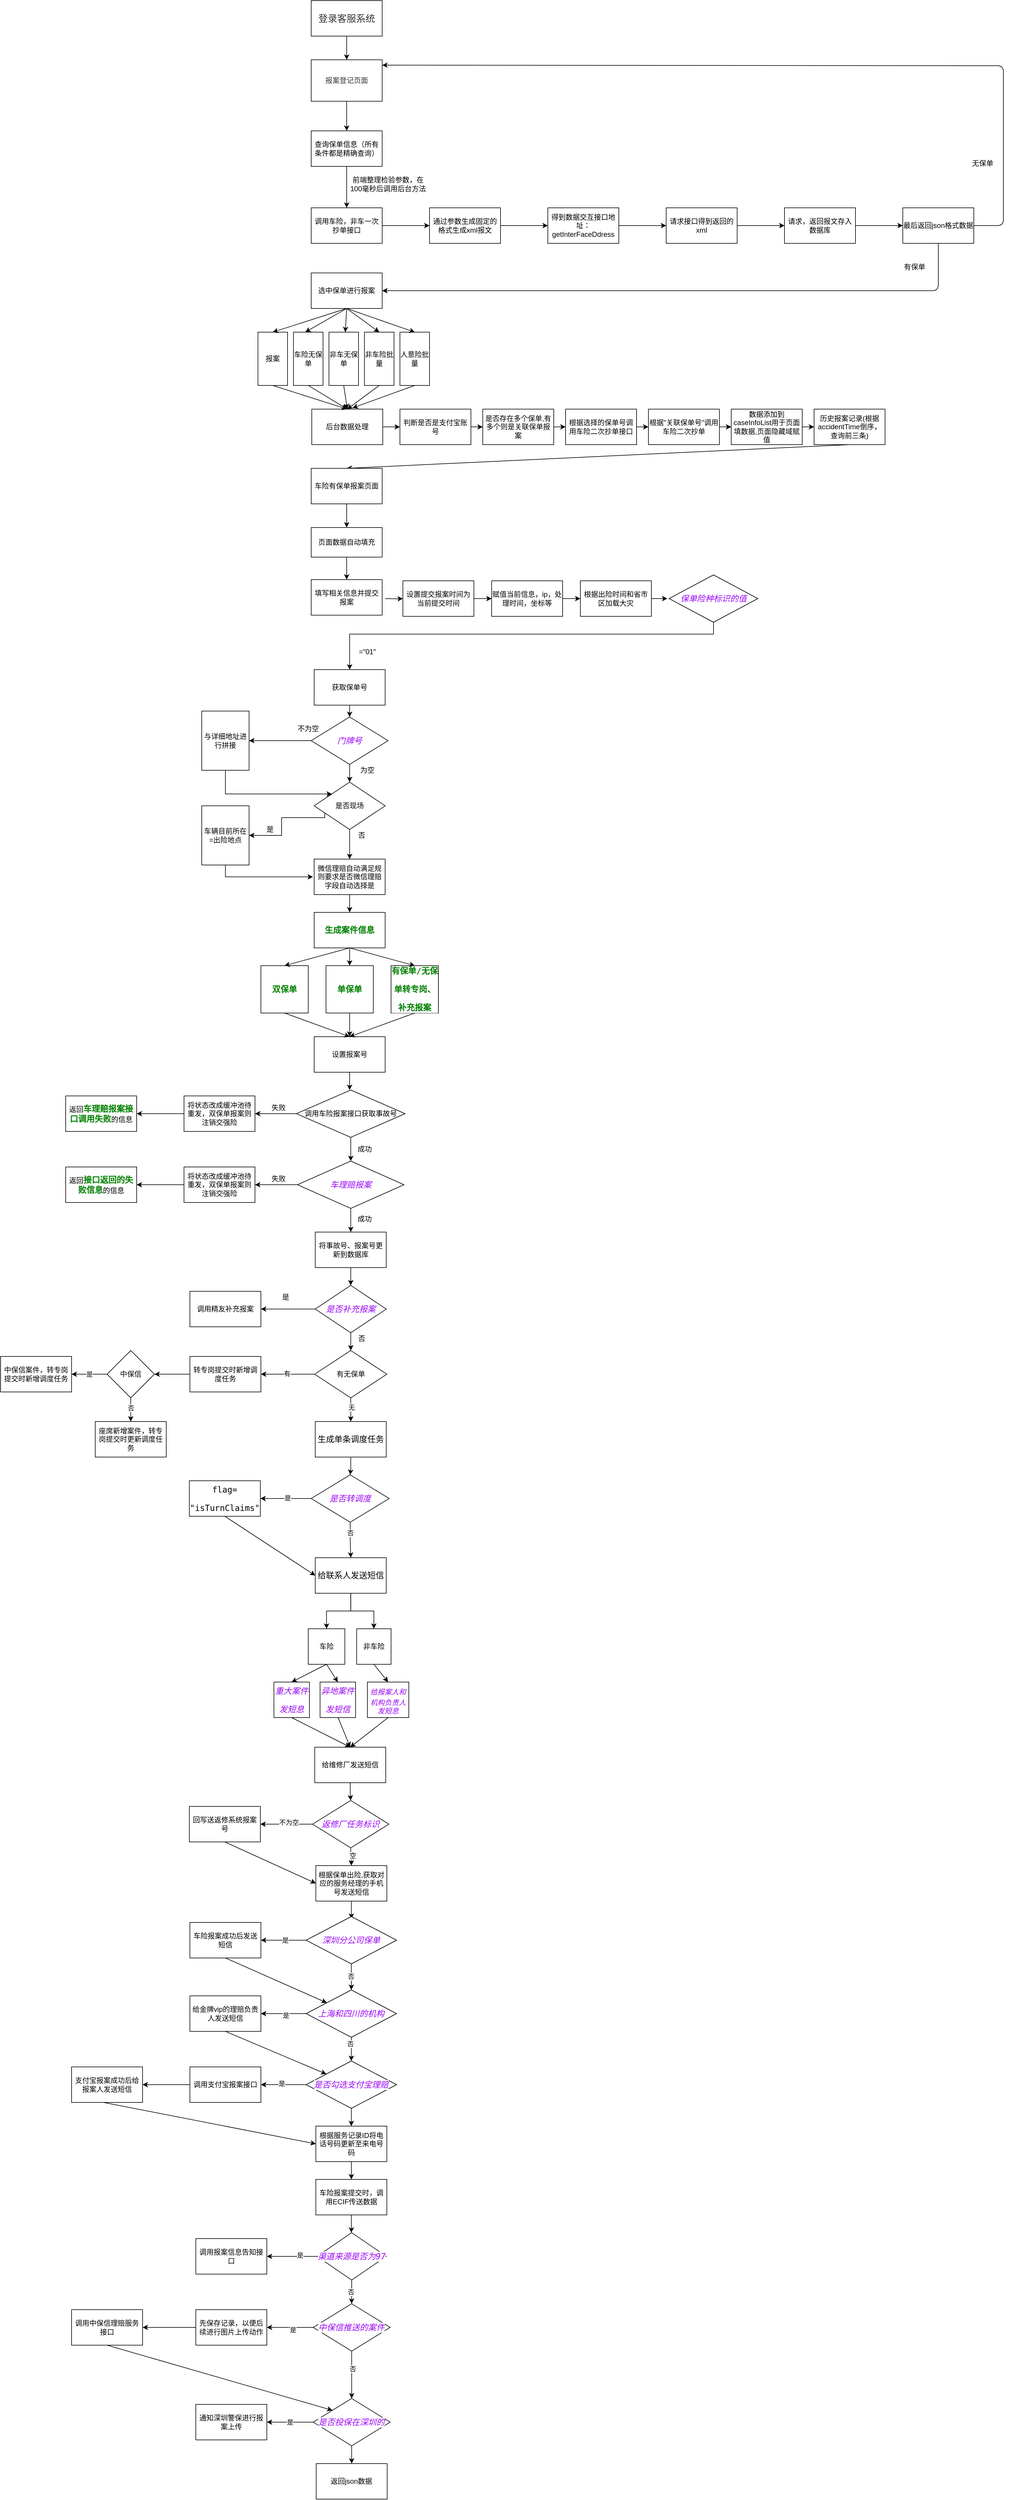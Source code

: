 <mxfile version="14.6.12" type="github" pages="2">
  <diagram id="pP_zKRRLjY6W0GEJr_z5" name="Page-1">
    <mxGraphModel dx="2600" dy="645" grid="1" gridSize="10" guides="1" tooltips="1" connect="1" arrows="1" fold="1" page="1" pageScale="1" pageWidth="1654" pageHeight="2336" math="0" shadow="0">
      <root>
        <mxCell id="0" />
        <mxCell id="1" parent="0" />
        <mxCell id="aRg01MnI32_ZgcrCY8Ap-1" value="" style="edgeStyle=orthogonalEdgeStyle;orthogonalLoop=1;jettySize=auto;html=1;" parent="1" source="aRg01MnI32_ZgcrCY8Ap-2" target="aRg01MnI32_ZgcrCY8Ap-4" edge="1">
          <mxGeometry relative="1" as="geometry" />
        </mxCell>
        <mxCell id="aRg01MnI32_ZgcrCY8Ap-2" value="&lt;font color=&quot;#333333&quot; size=&quot;3&quot;&gt;&lt;span style=&quot;background-color: rgb(255 , 255 , 255)&quot;&gt;登录客服系统&lt;/span&gt;&lt;/font&gt;" style="whiteSpace=wrap;html=1;" parent="1" vertex="1">
          <mxGeometry x="320" y="130" width="120" height="60" as="geometry" />
        </mxCell>
        <mxCell id="aRg01MnI32_ZgcrCY8Ap-3" value="" style="edgeStyle=orthogonalEdgeStyle;orthogonalLoop=1;jettySize=auto;html=1;" parent="1" source="aRg01MnI32_ZgcrCY8Ap-4" target="aRg01MnI32_ZgcrCY8Ap-8" edge="1">
          <mxGeometry relative="1" as="geometry" />
        </mxCell>
        <mxCell id="aRg01MnI32_ZgcrCY8Ap-4" value="&lt;span style=&quot;color: rgb(51 , 51 , 51) ; font-family: , &amp;#34;stheiti&amp;#34; , &amp;#34;hei&amp;#34; , &amp;#34;heiti sc&amp;#34; , &amp;#34;microsoft yahei&amp;#34; , &amp;#34;arial&amp;#34; , sans-serif ; background-color: rgb(255 , 255 , 255)&quot;&gt;报案登记页面&lt;/span&gt;" style="whiteSpace=wrap;html=1;" parent="1" vertex="1">
          <mxGeometry x="320" y="230" width="120" height="70" as="geometry" />
        </mxCell>
        <mxCell id="aRg01MnI32_ZgcrCY8Ap-20" value="" style="edgeStyle=orthogonalEdgeStyle;orthogonalLoop=1;jettySize=auto;html=1;" parent="1" source="aRg01MnI32_ZgcrCY8Ap-8" target="aRg01MnI32_ZgcrCY8Ap-19" edge="1">
          <mxGeometry relative="1" as="geometry" />
        </mxCell>
        <mxCell id="aRg01MnI32_ZgcrCY8Ap-8" value="查询保单信息（所有条件都是精确查询）" style="whiteSpace=wrap;html=1;" parent="1" vertex="1">
          <mxGeometry x="320" y="350" width="120" height="60" as="geometry" />
        </mxCell>
        <mxCell id="aRg01MnI32_ZgcrCY8Ap-12" value="选中保单进行报案" style="whiteSpace=wrap;html=1;" parent="1" vertex="1">
          <mxGeometry x="320" y="590" width="120" height="60" as="geometry" />
        </mxCell>
        <mxCell id="aRg01MnI32_ZgcrCY8Ap-15" value="报案" style="whiteSpace=wrap;html=1;" parent="1" vertex="1">
          <mxGeometry x="230" y="690" width="50" height="90" as="geometry" />
        </mxCell>
        <mxCell id="aRg01MnI32_ZgcrCY8Ap-25" value="" style="edgeStyle=orthogonalEdgeStyle;orthogonalLoop=1;jettySize=auto;html=1;" parent="1" source="aRg01MnI32_ZgcrCY8Ap-19" target="aRg01MnI32_ZgcrCY8Ap-24" edge="1">
          <mxGeometry relative="1" as="geometry" />
        </mxCell>
        <mxCell id="aRg01MnI32_ZgcrCY8Ap-19" value="调用车险，非车一次抄单接口" style="whiteSpace=wrap;html=1;" parent="1" vertex="1">
          <mxGeometry x="320" y="480" width="120" height="60" as="geometry" />
        </mxCell>
        <mxCell id="aRg01MnI32_ZgcrCY8Ap-23" value="前端整理检验参数，在100毫秒后调用后台方法" style="text;html=1;strokeColor=none;fillColor=none;align=center;verticalAlign=middle;whiteSpace=wrap;" parent="1" vertex="1">
          <mxGeometry x="380" y="430" width="140" height="20" as="geometry" />
        </mxCell>
        <mxCell id="aRg01MnI32_ZgcrCY8Ap-27" value="" style="edgeStyle=orthogonalEdgeStyle;orthogonalLoop=1;jettySize=auto;html=1;" parent="1" source="aRg01MnI32_ZgcrCY8Ap-24" target="aRg01MnI32_ZgcrCY8Ap-26" edge="1">
          <mxGeometry relative="1" as="geometry" />
        </mxCell>
        <mxCell id="aRg01MnI32_ZgcrCY8Ap-24" value="通过参数生成固定的格式生成xml报文" style="whiteSpace=wrap;html=1;" parent="1" vertex="1">
          <mxGeometry x="520" y="480" width="120" height="60" as="geometry" />
        </mxCell>
        <mxCell id="aRg01MnI32_ZgcrCY8Ap-29" value="" style="edgeStyle=orthogonalEdgeStyle;orthogonalLoop=1;jettySize=auto;html=1;" parent="1" source="aRg01MnI32_ZgcrCY8Ap-26" target="aRg01MnI32_ZgcrCY8Ap-28" edge="1">
          <mxGeometry relative="1" as="geometry" />
        </mxCell>
        <mxCell id="aRg01MnI32_ZgcrCY8Ap-26" value="得到数据交互接口地址：getInterFaceDdress" style="whiteSpace=wrap;html=1;" parent="1" vertex="1">
          <mxGeometry x="720" y="480" width="120" height="60" as="geometry" />
        </mxCell>
        <mxCell id="aRg01MnI32_ZgcrCY8Ap-31" value="" style="edgeStyle=orthogonalEdgeStyle;orthogonalLoop=1;jettySize=auto;html=1;" parent="1" source="aRg01MnI32_ZgcrCY8Ap-28" target="aRg01MnI32_ZgcrCY8Ap-30" edge="1">
          <mxGeometry relative="1" as="geometry" />
        </mxCell>
        <mxCell id="aRg01MnI32_ZgcrCY8Ap-28" value="请求接口得到返回的xml" style="whiteSpace=wrap;html=1;" parent="1" vertex="1">
          <mxGeometry x="920" y="480" width="120" height="60" as="geometry" />
        </mxCell>
        <mxCell id="aRg01MnI32_ZgcrCY8Ap-33" value="" style="edgeStyle=orthogonalEdgeStyle;orthogonalLoop=1;jettySize=auto;html=1;" parent="1" source="aRg01MnI32_ZgcrCY8Ap-30" target="aRg01MnI32_ZgcrCY8Ap-32" edge="1">
          <mxGeometry relative="1" as="geometry" />
        </mxCell>
        <mxCell id="aRg01MnI32_ZgcrCY8Ap-30" value="请求，返回报文存入数据库" style="whiteSpace=wrap;html=1;" parent="1" vertex="1">
          <mxGeometry x="1120" y="480" width="120" height="60" as="geometry" />
        </mxCell>
        <mxCell id="aRg01MnI32_ZgcrCY8Ap-32" value="最后返回json格式数据" style="whiteSpace=wrap;html=1;" parent="1" vertex="1">
          <mxGeometry x="1320" y="480" width="120" height="60" as="geometry" />
        </mxCell>
        <mxCell id="aRg01MnI32_ZgcrCY8Ap-34" value="" style="endArrow=classic;html=1;entryX=1;entryY=0.129;entryDx=0;entryDy=0;entryPerimeter=0;" parent="1" target="aRg01MnI32_ZgcrCY8Ap-4" edge="1">
          <mxGeometry width="50" height="50" relative="1" as="geometry">
            <mxPoint x="1440" y="510" as="sourcePoint" />
            <mxPoint x="1010" y="230" as="targetPoint" />
            <Array as="points">
              <mxPoint x="1490" y="510" />
              <mxPoint x="1490" y="240" />
            </Array>
          </mxGeometry>
        </mxCell>
        <mxCell id="aRg01MnI32_ZgcrCY8Ap-35" value="无保单" style="text;html=1;strokeColor=none;fillColor=none;align=center;verticalAlign=middle;whiteSpace=wrap;" parent="1" vertex="1">
          <mxGeometry x="1420" y="380" width="70" height="50" as="geometry" />
        </mxCell>
        <mxCell id="aRg01MnI32_ZgcrCY8Ap-37" value="" style="endArrow=classic;html=1;exitX=0.5;exitY=1;exitDx=0;exitDy=0;entryX=1;entryY=0.5;entryDx=0;entryDy=0;" parent="1" source="aRg01MnI32_ZgcrCY8Ap-32" target="aRg01MnI32_ZgcrCY8Ap-12" edge="1">
          <mxGeometry width="50" height="50" relative="1" as="geometry">
            <mxPoint x="1020" y="700" as="sourcePoint" />
            <mxPoint x="1070" y="650" as="targetPoint" />
            <Array as="points">
              <mxPoint x="1380" y="620" />
            </Array>
          </mxGeometry>
        </mxCell>
        <mxCell id="aRg01MnI32_ZgcrCY8Ap-38" value="有保单" style="text;html=1;strokeColor=none;fillColor=none;align=center;verticalAlign=middle;whiteSpace=wrap;" parent="1" vertex="1">
          <mxGeometry x="1310" y="570" width="60" height="20" as="geometry" />
        </mxCell>
        <mxCell id="aRg01MnI32_ZgcrCY8Ap-39" value="车险无保单" style="whiteSpace=wrap;html=1;" parent="1" vertex="1">
          <mxGeometry x="290" y="690" width="50" height="90" as="geometry" />
        </mxCell>
        <mxCell id="aRg01MnI32_ZgcrCY8Ap-41" value="非车无保单" style="whiteSpace=wrap;html=1;" parent="1" vertex="1">
          <mxGeometry x="350" y="690" width="50" height="90" as="geometry" />
        </mxCell>
        <mxCell id="aRg01MnI32_ZgcrCY8Ap-42" value="非车险批量" style="whiteSpace=wrap;html=1;" parent="1" vertex="1">
          <mxGeometry x="410" y="690" width="50" height="90" as="geometry" />
        </mxCell>
        <mxCell id="aRg01MnI32_ZgcrCY8Ap-43" value="人意险批量" style="whiteSpace=wrap;html=1;" parent="1" vertex="1">
          <mxGeometry x="470" y="690" width="50" height="90" as="geometry" />
        </mxCell>
        <mxCell id="aRg01MnI32_ZgcrCY8Ap-45" value="" style="endArrow=classic;html=1;entryX=0.5;entryY=0;entryDx=0;entryDy=0;" parent="1" target="aRg01MnI32_ZgcrCY8Ap-15" edge="1">
          <mxGeometry width="50" height="50" relative="1" as="geometry">
            <mxPoint x="380" y="650" as="sourcePoint" />
            <mxPoint x="430" y="600" as="targetPoint" />
          </mxGeometry>
        </mxCell>
        <mxCell id="aRg01MnI32_ZgcrCY8Ap-46" value="" style="endArrow=classic;html=1;entryX=0.5;entryY=0;entryDx=0;entryDy=0;" parent="1" target="aRg01MnI32_ZgcrCY8Ap-43" edge="1">
          <mxGeometry width="50" height="50" relative="1" as="geometry">
            <mxPoint x="380" y="650" as="sourcePoint" />
            <mxPoint x="510" y="710" as="targetPoint" />
          </mxGeometry>
        </mxCell>
        <mxCell id="aRg01MnI32_ZgcrCY8Ap-47" value="" style="endArrow=classic;html=1;entryX=0.5;entryY=0;entryDx=0;entryDy=0;" parent="1" target="aRg01MnI32_ZgcrCY8Ap-42" edge="1">
          <mxGeometry width="50" height="50" relative="1" as="geometry">
            <mxPoint x="380" y="650" as="sourcePoint" />
            <mxPoint x="510" y="710" as="targetPoint" />
          </mxGeometry>
        </mxCell>
        <mxCell id="aRg01MnI32_ZgcrCY8Ap-48" value="" style="endArrow=classic;html=1;" parent="1" target="aRg01MnI32_ZgcrCY8Ap-41" edge="1">
          <mxGeometry width="50" height="50" relative="1" as="geometry">
            <mxPoint x="380" y="650" as="sourcePoint" />
            <mxPoint x="190" y="820" as="targetPoint" />
          </mxGeometry>
        </mxCell>
        <mxCell id="aRg01MnI32_ZgcrCY8Ap-49" value="" style="endArrow=classic;html=1;exitX=0.5;exitY=1;exitDx=0;exitDy=0;" parent="1" source="aRg01MnI32_ZgcrCY8Ap-12" edge="1">
          <mxGeometry width="50" height="50" relative="1" as="geometry">
            <mxPoint x="170" y="800" as="sourcePoint" />
            <mxPoint x="310" y="690" as="targetPoint" />
          </mxGeometry>
        </mxCell>
        <mxCell id="aRg01MnI32_ZgcrCY8Ap-57" value="" style="edgeStyle=orthogonalEdgeStyle;orthogonalLoop=1;jettySize=auto;html=1;" parent="1" source="aRg01MnI32_ZgcrCY8Ap-50" target="aRg01MnI32_ZgcrCY8Ap-56" edge="1">
          <mxGeometry relative="1" as="geometry" />
        </mxCell>
        <mxCell id="aRg01MnI32_ZgcrCY8Ap-50" value="&lt;font face=&quot;helvetica&quot;&gt;后台数据处理&lt;/font&gt;" style="whiteSpace=wrap;html=1;" parent="1" vertex="1">
          <mxGeometry x="321" y="820" width="120" height="60" as="geometry" />
        </mxCell>
        <mxCell id="aRg01MnI32_ZgcrCY8Ap-51" value="" style="endArrow=classic;html=1;exitX=0.5;exitY=1;exitDx=0;exitDy=0;entryX=0.5;entryY=0;entryDx=0;entryDy=0;" parent="1" source="aRg01MnI32_ZgcrCY8Ap-15" target="aRg01MnI32_ZgcrCY8Ap-50" edge="1">
          <mxGeometry width="50" height="50" relative="1" as="geometry">
            <mxPoint x="450" y="760" as="sourcePoint" />
            <mxPoint x="500" y="710" as="targetPoint" />
          </mxGeometry>
        </mxCell>
        <mxCell id="aRg01MnI32_ZgcrCY8Ap-52" value="" style="endArrow=classic;html=1;exitX=0.5;exitY=1;exitDx=0;exitDy=0;entryX=0.5;entryY=0;entryDx=0;entryDy=0;" parent="1" source="aRg01MnI32_ZgcrCY8Ap-39" target="aRg01MnI32_ZgcrCY8Ap-50" edge="1">
          <mxGeometry width="50" height="50" relative="1" as="geometry">
            <mxPoint x="240" y="880" as="sourcePoint" />
            <mxPoint x="290" y="830" as="targetPoint" />
          </mxGeometry>
        </mxCell>
        <mxCell id="aRg01MnI32_ZgcrCY8Ap-53" value="" style="endArrow=classic;html=1;exitX=0.5;exitY=1;exitDx=0;exitDy=0;entryX=0.5;entryY=0;entryDx=0;entryDy=0;" parent="1" source="aRg01MnI32_ZgcrCY8Ap-41" target="aRg01MnI32_ZgcrCY8Ap-50" edge="1">
          <mxGeometry width="50" height="50" relative="1" as="geometry">
            <mxPoint x="250" y="890" as="sourcePoint" />
            <mxPoint x="300" y="840" as="targetPoint" />
          </mxGeometry>
        </mxCell>
        <mxCell id="aRg01MnI32_ZgcrCY8Ap-54" value="" style="endArrow=classic;html=1;exitX=0.5;exitY=1;exitDx=0;exitDy=0;entryX=0.5;entryY=0;entryDx=0;entryDy=0;" parent="1" source="aRg01MnI32_ZgcrCY8Ap-42" target="aRg01MnI32_ZgcrCY8Ap-50" edge="1">
          <mxGeometry width="50" height="50" relative="1" as="geometry">
            <mxPoint x="530" y="880" as="sourcePoint" />
            <mxPoint x="580" y="830" as="targetPoint" />
          </mxGeometry>
        </mxCell>
        <mxCell id="aRg01MnI32_ZgcrCY8Ap-55" value="" style="endArrow=classic;html=1;exitX=0.5;exitY=1;exitDx=0;exitDy=0;" parent="1" source="aRg01MnI32_ZgcrCY8Ap-43" edge="1">
          <mxGeometry width="50" height="50" relative="1" as="geometry">
            <mxPoint x="490" y="800" as="sourcePoint" />
            <mxPoint x="390" y="818" as="targetPoint" />
          </mxGeometry>
        </mxCell>
        <mxCell id="aRg01MnI32_ZgcrCY8Ap-59" value="" style="edgeStyle=orthogonalEdgeStyle;rounded=0;orthogonalLoop=1;jettySize=auto;html=1;" parent="1" source="aRg01MnI32_ZgcrCY8Ap-56" target="aRg01MnI32_ZgcrCY8Ap-58" edge="1">
          <mxGeometry relative="1" as="geometry" />
        </mxCell>
        <mxCell id="aRg01MnI32_ZgcrCY8Ap-56" value="判断是否是支付宝账号" style="whiteSpace=wrap;html=1;" parent="1" vertex="1">
          <mxGeometry x="470" y="820" width="120" height="60" as="geometry" />
        </mxCell>
        <mxCell id="aRg01MnI32_ZgcrCY8Ap-61" value="" style="edgeStyle=orthogonalEdgeStyle;rounded=0;orthogonalLoop=1;jettySize=auto;html=1;" parent="1" source="aRg01MnI32_ZgcrCY8Ap-58" target="aRg01MnI32_ZgcrCY8Ap-60" edge="1">
          <mxGeometry relative="1" as="geometry" />
        </mxCell>
        <mxCell id="aRg01MnI32_ZgcrCY8Ap-58" value="是否存在多个保单,有多个则是关联保单报案" style="whiteSpace=wrap;html=1;" parent="1" vertex="1">
          <mxGeometry x="610" y="820" width="120" height="60" as="geometry" />
        </mxCell>
        <mxCell id="aRg01MnI32_ZgcrCY8Ap-63" value="" style="edgeStyle=orthogonalEdgeStyle;rounded=0;orthogonalLoop=1;jettySize=auto;html=1;" parent="1" source="aRg01MnI32_ZgcrCY8Ap-60" target="aRg01MnI32_ZgcrCY8Ap-62" edge="1">
          <mxGeometry relative="1" as="geometry" />
        </mxCell>
        <mxCell id="aRg01MnI32_ZgcrCY8Ap-60" value="根据选择的保单号调用车险二次抄单接口" style="whiteSpace=wrap;html=1;" parent="1" vertex="1">
          <mxGeometry x="750" y="820" width="120" height="60" as="geometry" />
        </mxCell>
        <mxCell id="aRg01MnI32_ZgcrCY8Ap-65" value="" style="edgeStyle=orthogonalEdgeStyle;rounded=0;orthogonalLoop=1;jettySize=auto;html=1;" parent="1" source="aRg01MnI32_ZgcrCY8Ap-62" target="aRg01MnI32_ZgcrCY8Ap-64" edge="1">
          <mxGeometry relative="1" as="geometry" />
        </mxCell>
        <mxCell id="aRg01MnI32_ZgcrCY8Ap-62" value="根据&quot;关联保单号&quot;调用车险二次抄单" style="whiteSpace=wrap;html=1;" parent="1" vertex="1">
          <mxGeometry x="890" y="820" width="120" height="60" as="geometry" />
        </mxCell>
        <mxCell id="aRg01MnI32_ZgcrCY8Ap-67" value="" style="edgeStyle=orthogonalEdgeStyle;rounded=0;orthogonalLoop=1;jettySize=auto;html=1;" parent="1" source="aRg01MnI32_ZgcrCY8Ap-64" target="aRg01MnI32_ZgcrCY8Ap-66" edge="1">
          <mxGeometry relative="1" as="geometry" />
        </mxCell>
        <mxCell id="aRg01MnI32_ZgcrCY8Ap-64" value="数据添加到caseInfoList用于页面填数据,页面隐藏域赋值" style="whiteSpace=wrap;html=1;" parent="1" vertex="1">
          <mxGeometry x="1030" y="820" width="120" height="60" as="geometry" />
        </mxCell>
        <mxCell id="aRg01MnI32_ZgcrCY8Ap-66" value="历史报案记录(根据accidentTime倒序，查询前三条)" style="whiteSpace=wrap;html=1;" parent="1" vertex="1">
          <mxGeometry x="1170" y="820" width="120" height="60" as="geometry" />
        </mxCell>
        <mxCell id="aRg01MnI32_ZgcrCY8Ap-68" value="" style="endArrow=classic;html=1;exitX=0.5;exitY=1;exitDx=0;exitDy=0;entryX=0.5;entryY=0;entryDx=0;entryDy=0;" parent="1" source="aRg01MnI32_ZgcrCY8Ap-66" target="aRg01MnI32_ZgcrCY8Ap-69" edge="1">
          <mxGeometry width="50" height="50" relative="1" as="geometry">
            <mxPoint x="1200" y="940" as="sourcePoint" />
            <mxPoint x="1250" y="890" as="targetPoint" />
          </mxGeometry>
        </mxCell>
        <mxCell id="aRg01MnI32_ZgcrCY8Ap-71" value="" style="edgeStyle=orthogonalEdgeStyle;rounded=0;orthogonalLoop=1;jettySize=auto;html=1;" parent="1" source="aRg01MnI32_ZgcrCY8Ap-69" target="aRg01MnI32_ZgcrCY8Ap-70" edge="1">
          <mxGeometry relative="1" as="geometry" />
        </mxCell>
        <mxCell id="aRg01MnI32_ZgcrCY8Ap-69" value="&lt;pre&gt;&lt;font face=&quot;helvetica&quot;&gt;车险有保单报案页面&lt;/font&gt;&lt;/pre&gt;" style="rounded=0;whiteSpace=wrap;html=1;" parent="1" vertex="1">
          <mxGeometry x="320" y="920" width="120" height="60" as="geometry" />
        </mxCell>
        <mxCell id="aRg01MnI32_ZgcrCY8Ap-74" value="" style="edgeStyle=orthogonalEdgeStyle;rounded=0;orthogonalLoop=1;jettySize=auto;html=1;" parent="1" source="aRg01MnI32_ZgcrCY8Ap-70" target="aRg01MnI32_ZgcrCY8Ap-73" edge="1">
          <mxGeometry relative="1" as="geometry" />
        </mxCell>
        <mxCell id="aRg01MnI32_ZgcrCY8Ap-70" value="页面数据自动填充" style="whiteSpace=wrap;html=1;rounded=0;" parent="1" vertex="1">
          <mxGeometry x="320" y="1020" width="120" height="50" as="geometry" />
        </mxCell>
        <mxCell id="aRg01MnI32_ZgcrCY8Ap-73" value="填写相关信息并提交报案" style="rounded=0;whiteSpace=wrap;html=1;" parent="1" vertex="1">
          <mxGeometry x="320" y="1108" width="120" height="60" as="geometry" />
        </mxCell>
        <mxCell id="wFXP1XgkPk2sE4F9uo4A-1" value="" style="edgeStyle=orthogonalEdgeStyle;rounded=0;orthogonalLoop=1;jettySize=auto;html=1;" edge="1" parent="1" target="wFXP1XgkPk2sE4F9uo4A-3">
          <mxGeometry relative="1" as="geometry">
            <mxPoint x="445" y="1140" as="sourcePoint" />
          </mxGeometry>
        </mxCell>
        <mxCell id="wFXP1XgkPk2sE4F9uo4A-2" value="" style="edgeStyle=orthogonalEdgeStyle;rounded=0;orthogonalLoop=1;jettySize=auto;html=1;" edge="1" parent="1" source="wFXP1XgkPk2sE4F9uo4A-3" target="wFXP1XgkPk2sE4F9uo4A-5">
          <mxGeometry relative="1" as="geometry" />
        </mxCell>
        <mxCell id="wFXP1XgkPk2sE4F9uo4A-3" value="设置提交报案时间为当前提交时间" style="rounded=0;whiteSpace=wrap;html=1;" vertex="1" parent="1">
          <mxGeometry x="475" y="1110" width="120" height="60" as="geometry" />
        </mxCell>
        <mxCell id="wFXP1XgkPk2sE4F9uo4A-4" value="" style="edgeStyle=orthogonalEdgeStyle;rounded=0;orthogonalLoop=1;jettySize=auto;html=1;" edge="1" parent="1" source="wFXP1XgkPk2sE4F9uo4A-5" target="wFXP1XgkPk2sE4F9uo4A-7">
          <mxGeometry relative="1" as="geometry" />
        </mxCell>
        <mxCell id="wFXP1XgkPk2sE4F9uo4A-5" value="赋值当前信息，ip，处理时间，坐标等" style="whiteSpace=wrap;html=1;rounded=0;" vertex="1" parent="1">
          <mxGeometry x="625" y="1110" width="120" height="60" as="geometry" />
        </mxCell>
        <mxCell id="wFXP1XgkPk2sE4F9uo4A-6" value="" style="edgeStyle=orthogonalEdgeStyle;rounded=0;orthogonalLoop=1;jettySize=auto;html=1;" edge="1" parent="1" source="wFXP1XgkPk2sE4F9uo4A-7">
          <mxGeometry relative="1" as="geometry">
            <mxPoint x="922" y="1140" as="targetPoint" />
          </mxGeometry>
        </mxCell>
        <mxCell id="wFXP1XgkPk2sE4F9uo4A-7" value="根据出险时间和省市区加载大灾" style="whiteSpace=wrap;html=1;rounded=0;" vertex="1" parent="1">
          <mxGeometry x="775" y="1110" width="120" height="60" as="geometry" />
        </mxCell>
        <mxCell id="wFXP1XgkPk2sE4F9uo4A-8" value="" style="edgeStyle=orthogonalEdgeStyle;rounded=0;orthogonalLoop=1;jettySize=auto;html=1;" edge="1" parent="1" source="wFXP1XgkPk2sE4F9uo4A-9" target="wFXP1XgkPk2sE4F9uo4A-11">
          <mxGeometry relative="1" as="geometry">
            <Array as="points">
              <mxPoint x="1000" y="1200" />
              <mxPoint x="385" y="1200" />
            </Array>
          </mxGeometry>
        </mxCell>
        <mxCell id="wFXP1XgkPk2sE4F9uo4A-9" value="&lt;pre style=&quot;background-color: rgb(255 , 255 , 255) ; font-family: &amp;#34;jetbrains mono&amp;#34; , monospace ; font-size: 10.5pt&quot;&gt;&lt;span style=&quot;color: rgb(155 , 9 , 246) ; font-style: italic&quot;&gt;保单险种标识的值&lt;/span&gt;&lt;/pre&gt;" style="rhombus;whiteSpace=wrap;html=1;" vertex="1" parent="1">
          <mxGeometry x="925" y="1100" width="150" height="80" as="geometry" />
        </mxCell>
        <mxCell id="wFXP1XgkPk2sE4F9uo4A-10" value="" style="edgeStyle=orthogonalEdgeStyle;rounded=0;orthogonalLoop=1;jettySize=auto;html=1;" edge="1" parent="1" source="wFXP1XgkPk2sE4F9uo4A-11" target="wFXP1XgkPk2sE4F9uo4A-15">
          <mxGeometry relative="1" as="geometry" />
        </mxCell>
        <mxCell id="wFXP1XgkPk2sE4F9uo4A-11" value="获取保单号" style="whiteSpace=wrap;html=1;" vertex="1" parent="1">
          <mxGeometry x="325" y="1260" width="120" height="60" as="geometry" />
        </mxCell>
        <mxCell id="wFXP1XgkPk2sE4F9uo4A-12" value="=&quot;01&quot;" style="text;html=1;strokeColor=none;fillColor=none;align=center;verticalAlign=middle;whiteSpace=wrap;rounded=0;" vertex="1" parent="1">
          <mxGeometry x="395" y="1220" width="40" height="20" as="geometry" />
        </mxCell>
        <mxCell id="wFXP1XgkPk2sE4F9uo4A-13" value="" style="edgeStyle=orthogonalEdgeStyle;rounded=0;orthogonalLoop=1;jettySize=auto;html=1;" edge="1" parent="1" source="wFXP1XgkPk2sE4F9uo4A-15">
          <mxGeometry relative="1" as="geometry">
            <mxPoint x="385" y="1450" as="targetPoint" />
          </mxGeometry>
        </mxCell>
        <mxCell id="wFXP1XgkPk2sE4F9uo4A-14" value="" style="edgeStyle=orthogonalEdgeStyle;rounded=0;orthogonalLoop=1;jettySize=auto;html=1;" edge="1" parent="1" source="wFXP1XgkPk2sE4F9uo4A-15" target="wFXP1XgkPk2sE4F9uo4A-17">
          <mxGeometry relative="1" as="geometry" />
        </mxCell>
        <mxCell id="wFXP1XgkPk2sE4F9uo4A-15" value="&lt;pre style=&quot;background-color: rgb(255 , 255 , 255) ; font-family: &amp;#34;jetbrains mono&amp;#34; , monospace ; font-size: 10.5pt&quot;&gt;&lt;span style=&quot;color: rgb(155 , 9 , 246) ; font-style: italic&quot;&gt;门牌号&lt;/span&gt;&lt;/pre&gt;" style="rhombus;whiteSpace=wrap;html=1;" vertex="1" parent="1">
          <mxGeometry x="320" y="1340" width="130" height="80" as="geometry" />
        </mxCell>
        <mxCell id="wFXP1XgkPk2sE4F9uo4A-16" style="edgeStyle=orthogonalEdgeStyle;rounded=0;orthogonalLoop=1;jettySize=auto;html=1;exitX=0.5;exitY=1;exitDx=0;exitDy=0;" edge="1" parent="1" source="wFXP1XgkPk2sE4F9uo4A-17" target="wFXP1XgkPk2sE4F9uo4A-22">
          <mxGeometry relative="1" as="geometry">
            <mxPoint x="325" y="1480" as="targetPoint" />
            <Array as="points">
              <mxPoint x="175" y="1470" />
            </Array>
          </mxGeometry>
        </mxCell>
        <mxCell id="wFXP1XgkPk2sE4F9uo4A-17" value="与详细地址进行拼接" style="whiteSpace=wrap;html=1;" vertex="1" parent="1">
          <mxGeometry x="135" y="1330" width="80" height="100" as="geometry" />
        </mxCell>
        <mxCell id="wFXP1XgkPk2sE4F9uo4A-18" value="不为空" style="text;html=1;strokeColor=none;fillColor=none;align=center;verticalAlign=middle;whiteSpace=wrap;rounded=0;" vertex="1" parent="1">
          <mxGeometry x="295" y="1350" width="40" height="20" as="geometry" />
        </mxCell>
        <mxCell id="wFXP1XgkPk2sE4F9uo4A-19" value="为空" style="text;html=1;strokeColor=none;fillColor=none;align=center;verticalAlign=middle;whiteSpace=wrap;rounded=0;" vertex="1" parent="1">
          <mxGeometry x="395" y="1420" width="40" height="20" as="geometry" />
        </mxCell>
        <mxCell id="wFXP1XgkPk2sE4F9uo4A-20" value="" style="edgeStyle=orthogonalEdgeStyle;rounded=0;orthogonalLoop=1;jettySize=auto;html=1;" edge="1" parent="1" source="wFXP1XgkPk2sE4F9uo4A-22" target="wFXP1XgkPk2sE4F9uo4A-24">
          <mxGeometry relative="1" as="geometry" />
        </mxCell>
        <mxCell id="wFXP1XgkPk2sE4F9uo4A-21" style="edgeStyle=orthogonalEdgeStyle;rounded=0;orthogonalLoop=1;jettySize=auto;html=1;exitX=0.15;exitY=0.65;exitDx=0;exitDy=0;entryX=1;entryY=0.5;entryDx=0;entryDy=0;exitPerimeter=0;" edge="1" parent="1" source="wFXP1XgkPk2sE4F9uo4A-22" target="wFXP1XgkPk2sE4F9uo4A-26">
          <mxGeometry relative="1" as="geometry">
            <Array as="points">
              <mxPoint x="343" y="1510" />
              <mxPoint x="270" y="1510" />
              <mxPoint x="270" y="1540" />
            </Array>
          </mxGeometry>
        </mxCell>
        <mxCell id="wFXP1XgkPk2sE4F9uo4A-22" value="是否现场" style="rhombus;whiteSpace=wrap;html=1;" vertex="1" parent="1">
          <mxGeometry x="325" y="1450" width="120" height="80" as="geometry" />
        </mxCell>
        <mxCell id="wFXP1XgkPk2sE4F9uo4A-23" value="" style="edgeStyle=orthogonalEdgeStyle;rounded=0;orthogonalLoop=1;jettySize=auto;html=1;" edge="1" parent="1" source="wFXP1XgkPk2sE4F9uo4A-24" target="wFXP1XgkPk2sE4F9uo4A-30">
          <mxGeometry relative="1" as="geometry" />
        </mxCell>
        <mxCell id="wFXP1XgkPk2sE4F9uo4A-24" value="微信理赔自动满足规则要求是否微信理赔字段自动选择是" style="whiteSpace=wrap;html=1;" vertex="1" parent="1">
          <mxGeometry x="325" y="1580" width="120" height="60" as="geometry" />
        </mxCell>
        <mxCell id="wFXP1XgkPk2sE4F9uo4A-25" style="edgeStyle=orthogonalEdgeStyle;rounded=0;orthogonalLoop=1;jettySize=auto;html=1;exitX=0.5;exitY=1;exitDx=0;exitDy=0;" edge="1" parent="1" source="wFXP1XgkPk2sE4F9uo4A-26">
          <mxGeometry relative="1" as="geometry">
            <mxPoint x="323" y="1610" as="targetPoint" />
            <Array as="points">
              <mxPoint x="175" y="1610" />
              <mxPoint x="323" y="1610" />
            </Array>
          </mxGeometry>
        </mxCell>
        <mxCell id="wFXP1XgkPk2sE4F9uo4A-26" value="车辆目前所在=出险地点" style="whiteSpace=wrap;html=1;" vertex="1" parent="1">
          <mxGeometry x="135" y="1490" width="80" height="100" as="geometry" />
        </mxCell>
        <mxCell id="wFXP1XgkPk2sE4F9uo4A-27" value="是" style="text;html=1;align=center;verticalAlign=middle;resizable=0;points=[];autosize=1;strokeColor=none;" vertex="1" parent="1">
          <mxGeometry x="235" y="1520" width="30" height="20" as="geometry" />
        </mxCell>
        <mxCell id="wFXP1XgkPk2sE4F9uo4A-28" value="否" style="text;html=1;align=center;verticalAlign=middle;resizable=0;points=[];autosize=1;strokeColor=none;" vertex="1" parent="1">
          <mxGeometry x="390" y="1530" width="30" height="20" as="geometry" />
        </mxCell>
        <mxCell id="wFXP1XgkPk2sE4F9uo4A-29" style="edgeStyle=orthogonalEdgeStyle;rounded=0;orthogonalLoop=1;jettySize=auto;html=1;exitX=0.5;exitY=1;exitDx=0;exitDy=0;entryX=0.5;entryY=0;entryDx=0;entryDy=0;" edge="1" parent="1" source="wFXP1XgkPk2sE4F9uo4A-30" target="wFXP1XgkPk2sE4F9uo4A-33">
          <mxGeometry relative="1" as="geometry" />
        </mxCell>
        <mxCell id="wFXP1XgkPk2sE4F9uo4A-30" value="&lt;meta charset=&quot;utf-8&quot;&gt;&lt;pre style=&quot;font-style: normal ; font-weight: normal ; letter-spacing: normal ; text-indent: 0px ; text-transform: none ; word-spacing: 0px ; text-decoration: none ; background-color: rgb(255 , 255 , 255) ; color: rgb(0 , 0 , 0) ; font-family: &amp;quot;jetbrains mono&amp;quot; , monospace ; font-size: 10.5pt&quot;&gt;&lt;span style=&quot;color: rgb(0 , 128 , 0) ; font-weight: bold&quot;&gt;生成案件信息&lt;/span&gt;&lt;/pre&gt;" style="whiteSpace=wrap;html=1;" vertex="1" parent="1">
          <mxGeometry x="325" y="1670" width="120" height="60" as="geometry" />
        </mxCell>
        <mxCell id="wFXP1XgkPk2sE4F9uo4A-31" value="&lt;pre style=&quot;background-color: rgb(255 , 255 , 255) ; font-family: &amp;#34;jetbrains mono&amp;#34; , monospace ; font-size: 10.5pt&quot;&gt;&lt;span style=&quot;color: rgb(0 , 128 , 0) ; font-weight: bold&quot;&gt;双保单&lt;/span&gt;&lt;/pre&gt;" style="whiteSpace=wrap;html=1;" vertex="1" parent="1">
          <mxGeometry x="235" y="1760" width="80" height="80" as="geometry" />
        </mxCell>
        <mxCell id="wFXP1XgkPk2sE4F9uo4A-32" value="" style="edgeStyle=orthogonalEdgeStyle;rounded=0;orthogonalLoop=1;jettySize=auto;html=1;" edge="1" parent="1" source="wFXP1XgkPk2sE4F9uo4A-33" target="wFXP1XgkPk2sE4F9uo4A-38">
          <mxGeometry relative="1" as="geometry" />
        </mxCell>
        <mxCell id="wFXP1XgkPk2sE4F9uo4A-33" value="&lt;pre style=&quot;background-color: rgb(255 , 255 , 255) ; font-family: &amp;#34;jetbrains mono&amp;#34; , monospace ; font-size: 10.5pt&quot;&gt;&lt;font color=&quot;#008000&quot;&gt;&lt;span&gt;&lt;b&gt;单保单&lt;/b&gt;&lt;/span&gt;&lt;/font&gt;&lt;/pre&gt;" style="whiteSpace=wrap;html=1;" vertex="1" parent="1">
          <mxGeometry x="345" y="1760" width="80" height="80" as="geometry" />
        </mxCell>
        <mxCell id="wFXP1XgkPk2sE4F9uo4A-34" value="&lt;pre style=&quot;background-color: rgb(255 , 255 , 255) ; font-family: &amp;#34;jetbrains mono&amp;#34; , monospace ; font-size: 10.5pt&quot;&gt;&lt;pre style=&quot;font-family: &amp;#34;jetbrains mono&amp;#34; , monospace ; font-size: 10.5pt&quot;&gt;&lt;span style=&quot;color: rgb(0 , 128 , 0) ; font-weight: bold&quot;&gt;有保单/无保&lt;/span&gt;&lt;/pre&gt;&lt;pre style=&quot;font-family: &amp;#34;jetbrains mono&amp;#34; , monospace ; font-size: 10.5pt&quot;&gt;&lt;span style=&quot;color: rgb(0 , 128 , 0) ; font-weight: bold&quot;&gt;单转专岗、&lt;/span&gt;&lt;/pre&gt;&lt;pre style=&quot;font-family: &amp;#34;jetbrains mono&amp;#34; , monospace ; font-size: 10.5pt&quot;&gt;&lt;span style=&quot;color: rgb(0 , 128 , 0) ; font-weight: bold&quot;&gt;补充报案&lt;/span&gt;&lt;/pre&gt;&lt;/pre&gt;" style="whiteSpace=wrap;html=1;" vertex="1" parent="1">
          <mxGeometry x="455" y="1760" width="80" height="80" as="geometry" />
        </mxCell>
        <mxCell id="wFXP1XgkPk2sE4F9uo4A-35" value="" style="endArrow=classic;html=1;exitX=0.5;exitY=1;exitDx=0;exitDy=0;entryX=0.5;entryY=0;entryDx=0;entryDy=0;" edge="1" parent="1" source="wFXP1XgkPk2sE4F9uo4A-30" target="wFXP1XgkPk2sE4F9uo4A-31">
          <mxGeometry width="50" height="50" relative="1" as="geometry">
            <mxPoint x="275" y="1780" as="sourcePoint" />
            <mxPoint x="325" y="1730" as="targetPoint" />
          </mxGeometry>
        </mxCell>
        <mxCell id="wFXP1XgkPk2sE4F9uo4A-36" value="" style="endArrow=classic;html=1;exitX=0.5;exitY=1;exitDx=0;exitDy=0;entryX=0.5;entryY=0;entryDx=0;entryDy=0;" edge="1" parent="1" source="wFXP1XgkPk2sE4F9uo4A-30" target="wFXP1XgkPk2sE4F9uo4A-34">
          <mxGeometry width="50" height="50" relative="1" as="geometry">
            <mxPoint x="505" y="1740" as="sourcePoint" />
            <mxPoint x="555" y="1690" as="targetPoint" />
          </mxGeometry>
        </mxCell>
        <mxCell id="wFXP1XgkPk2sE4F9uo4A-37" value="" style="edgeStyle=orthogonalEdgeStyle;rounded=0;orthogonalLoop=1;jettySize=auto;html=1;" edge="1" parent="1" source="wFXP1XgkPk2sE4F9uo4A-38">
          <mxGeometry relative="1" as="geometry">
            <mxPoint x="385" y="1970" as="targetPoint" />
          </mxGeometry>
        </mxCell>
        <mxCell id="wFXP1XgkPk2sE4F9uo4A-38" value="设置报案号" style="whiteSpace=wrap;html=1;" vertex="1" parent="1">
          <mxGeometry x="325" y="1880" width="120" height="60" as="geometry" />
        </mxCell>
        <mxCell id="wFXP1XgkPk2sE4F9uo4A-39" value="" style="endArrow=classic;html=1;exitX=0.5;exitY=1;exitDx=0;exitDy=0;" edge="1" parent="1" source="wFXP1XgkPk2sE4F9uo4A-31">
          <mxGeometry width="50" height="50" relative="1" as="geometry">
            <mxPoint x="245" y="1920" as="sourcePoint" />
            <mxPoint x="385" y="1880" as="targetPoint" />
          </mxGeometry>
        </mxCell>
        <mxCell id="wFXP1XgkPk2sE4F9uo4A-40" value="" style="endArrow=classic;html=1;exitX=0.5;exitY=1;exitDx=0;exitDy=0;entryX=0.5;entryY=0;entryDx=0;entryDy=0;" edge="1" parent="1" source="wFXP1XgkPk2sE4F9uo4A-34" target="wFXP1XgkPk2sE4F9uo4A-38">
          <mxGeometry width="50" height="50" relative="1" as="geometry">
            <mxPoint x="535" y="1950" as="sourcePoint" />
            <mxPoint x="585" y="1900" as="targetPoint" />
          </mxGeometry>
        </mxCell>
        <mxCell id="wFXP1XgkPk2sE4F9uo4A-41" value="" style="edgeStyle=orthogonalEdgeStyle;rounded=0;orthogonalLoop=1;jettySize=auto;html=1;" edge="1" parent="1" source="wFXP1XgkPk2sE4F9uo4A-43" target="wFXP1XgkPk2sE4F9uo4A-45">
          <mxGeometry relative="1" as="geometry" />
        </mxCell>
        <mxCell id="wFXP1XgkPk2sE4F9uo4A-42" value="" style="edgeStyle=orthogonalEdgeStyle;rounded=0;orthogonalLoop=1;jettySize=auto;html=1;" edge="1" parent="1" source="wFXP1XgkPk2sE4F9uo4A-43">
          <mxGeometry relative="1" as="geometry">
            <mxPoint x="386.875" y="2090" as="targetPoint" />
          </mxGeometry>
        </mxCell>
        <mxCell id="wFXP1XgkPk2sE4F9uo4A-43" value="&lt;span&gt;调用车险报案接口获取事故号&lt;/span&gt;" style="rhombus;whiteSpace=wrap;html=1;" vertex="1" parent="1">
          <mxGeometry x="295" y="1970" width="183.75" height="80" as="geometry" />
        </mxCell>
        <mxCell id="wFXP1XgkPk2sE4F9uo4A-44" value="" style="edgeStyle=orthogonalEdgeStyle;rounded=0;orthogonalLoop=1;jettySize=auto;html=1;" edge="1" parent="1" source="wFXP1XgkPk2sE4F9uo4A-45" target="wFXP1XgkPk2sE4F9uo4A-47">
          <mxGeometry relative="1" as="geometry" />
        </mxCell>
        <mxCell id="wFXP1XgkPk2sE4F9uo4A-45" value="将状态改成缓冲池待重发，双保单报案则注销交强险" style="whiteSpace=wrap;html=1;" vertex="1" parent="1">
          <mxGeometry x="105.005" y="1980" width="120" height="60" as="geometry" />
        </mxCell>
        <mxCell id="wFXP1XgkPk2sE4F9uo4A-46" value="失败" style="text;html=1;strokeColor=none;fillColor=none;align=center;verticalAlign=middle;whiteSpace=wrap;rounded=0;" vertex="1" parent="1">
          <mxGeometry x="245" y="1990" width="40" height="20" as="geometry" />
        </mxCell>
        <mxCell id="wFXP1XgkPk2sE4F9uo4A-47" value="返回&lt;span style=&quot;color: rgb(0 , 128 , 0) ; font-weight: bold ; font-family: &amp;#34;jetbrains mono&amp;#34; , monospace ; font-size: 10.5pt ; background-color: rgb(255 , 255 , 255)&quot;&gt;车理赔报案接口调用失败&lt;/span&gt;的信息" style="whiteSpace=wrap;html=1;" vertex="1" parent="1">
          <mxGeometry x="-94.995" y="1980" width="120" height="60" as="geometry" />
        </mxCell>
        <mxCell id="wFXP1XgkPk2sE4F9uo4A-48" value="成功" style="text;html=1;align=center;verticalAlign=middle;resizable=0;points=[];autosize=1;strokeColor=none;" vertex="1" parent="1">
          <mxGeometry x="390" y="2060" width="40" height="20" as="geometry" />
        </mxCell>
        <mxCell id="wFXP1XgkPk2sE4F9uo4A-49" value="" style="edgeStyle=orthogonalEdgeStyle;rounded=0;orthogonalLoop=1;jettySize=auto;html=1;" edge="1" parent="1" source="wFXP1XgkPk2sE4F9uo4A-51" target="wFXP1XgkPk2sE4F9uo4A-53">
          <mxGeometry relative="1" as="geometry" />
        </mxCell>
        <mxCell id="wFXP1XgkPk2sE4F9uo4A-50" value="" style="edgeStyle=orthogonalEdgeStyle;rounded=0;orthogonalLoop=1;jettySize=auto;html=1;" edge="1" parent="1" source="wFXP1XgkPk2sE4F9uo4A-51" target="wFXP1XgkPk2sE4F9uo4A-57">
          <mxGeometry relative="1" as="geometry" />
        </mxCell>
        <mxCell id="wFXP1XgkPk2sE4F9uo4A-51" value="&lt;pre style=&quot;background-color: rgb(255 , 255 , 255) ; font-family: &amp;#34;jetbrains mono&amp;#34; , monospace ; font-size: 10.5pt&quot;&gt;&lt;span style=&quot;color: rgb(155 , 9 , 246) ; font-style: italic&quot;&gt;车理赔报案&lt;/span&gt;&lt;/pre&gt;" style="rhombus;whiteSpace=wrap;html=1;" vertex="1" parent="1">
          <mxGeometry x="296.88" y="2090" width="180" height="80" as="geometry" />
        </mxCell>
        <mxCell id="wFXP1XgkPk2sE4F9uo4A-52" value="" style="edgeStyle=orthogonalEdgeStyle;rounded=0;orthogonalLoop=1;jettySize=auto;html=1;" edge="1" parent="1" source="wFXP1XgkPk2sE4F9uo4A-53" target="wFXP1XgkPk2sE4F9uo4A-55">
          <mxGeometry relative="1" as="geometry" />
        </mxCell>
        <mxCell id="wFXP1XgkPk2sE4F9uo4A-53" value="&lt;span&gt;将状态改成缓冲池待重发，双保单报案则注销交强险&lt;/span&gt;" style="whiteSpace=wrap;html=1;" vertex="1" parent="1">
          <mxGeometry x="105" y="2100" width="120" height="60" as="geometry" />
        </mxCell>
        <mxCell id="wFXP1XgkPk2sE4F9uo4A-54" value="失败" style="text;html=1;strokeColor=none;fillColor=none;align=center;verticalAlign=middle;whiteSpace=wrap;rounded=0;" vertex="1" parent="1">
          <mxGeometry x="245" y="2110" width="40" height="20" as="geometry" />
        </mxCell>
        <mxCell id="wFXP1XgkPk2sE4F9uo4A-55" value="&lt;span style=&quot;color: rgb(0 , 0 , 0) ; font-family: &amp;#34;helvetica&amp;#34; ; font-size: 12px ; font-style: normal ; font-weight: normal ; letter-spacing: normal ; text-align: center ; text-indent: 0px ; text-transform: none ; word-spacing: 0px ; background-color: rgb(248 , 249 , 250) ; text-decoration: none ; display: inline ; float: none&quot;&gt;返回&lt;/span&gt;&lt;span style=&quot;font-style: normal ; letter-spacing: normal ; text-align: center ; text-indent: 0px ; text-transform: none ; word-spacing: 0px ; text-decoration: none ; display: inline ; float: none ; font-size: 14px ; background-color: rgb(255 , 255 , 255)&quot;&gt;&lt;font color=&quot;#008000&quot; face=&quot;jetbrains mono, monospace&quot;&gt;&lt;b&gt;接口返回的失败信息&lt;/b&gt;&lt;/font&gt;&lt;/span&gt;&lt;span style=&quot;color: rgb(0 , 0 , 0) ; font-family: &amp;#34;helvetica&amp;#34; ; font-size: 12px ; font-style: normal ; font-weight: normal ; letter-spacing: normal ; text-align: center ; text-indent: 0px ; text-transform: none ; word-spacing: 0px ; background-color: rgb(248 , 249 , 250) ; text-decoration: none ; display: inline ; float: none&quot;&gt;的信息&lt;/span&gt;" style="whiteSpace=wrap;html=1;" vertex="1" parent="1">
          <mxGeometry x="-95" y="2100" width="120" height="60" as="geometry" />
        </mxCell>
        <mxCell id="wFXP1XgkPk2sE4F9uo4A-56" value="" style="edgeStyle=orthogonalEdgeStyle;rounded=0;orthogonalLoop=1;jettySize=auto;html=1;" edge="1" parent="1" source="wFXP1XgkPk2sE4F9uo4A-57">
          <mxGeometry relative="1" as="geometry">
            <mxPoint x="386.917" y="2300" as="targetPoint" />
          </mxGeometry>
        </mxCell>
        <mxCell id="wFXP1XgkPk2sE4F9uo4A-57" value="将事故号、报案号更新到数据库" style="whiteSpace=wrap;html=1;" vertex="1" parent="1">
          <mxGeometry x="326.88" y="2210" width="120" height="60" as="geometry" />
        </mxCell>
        <mxCell id="wFXP1XgkPk2sE4F9uo4A-58" value="成功" style="text;html=1;align=center;verticalAlign=middle;resizable=0;points=[];autosize=1;strokeColor=none;" vertex="1" parent="1">
          <mxGeometry x="390" y="2178" width="40" height="20" as="geometry" />
        </mxCell>
        <mxCell id="wFXP1XgkPk2sE4F9uo4A-59" value="" style="edgeStyle=orthogonalEdgeStyle;rounded=0;orthogonalLoop=1;jettySize=auto;html=1;" edge="1" parent="1" source="wFXP1XgkPk2sE4F9uo4A-61" target="wFXP1XgkPk2sE4F9uo4A-62">
          <mxGeometry relative="1" as="geometry" />
        </mxCell>
        <mxCell id="wFXP1XgkPk2sE4F9uo4A-60" value="" style="edgeStyle=orthogonalEdgeStyle;rounded=0;orthogonalLoop=1;jettySize=auto;html=1;" edge="1" parent="1" source="wFXP1XgkPk2sE4F9uo4A-61">
          <mxGeometry relative="1" as="geometry">
            <mxPoint x="386.9" y="2410" as="targetPoint" />
          </mxGeometry>
        </mxCell>
        <mxCell id="wFXP1XgkPk2sE4F9uo4A-61" value="&lt;pre style=&quot;background-color: rgb(255 , 255 , 255) ; font-family: &amp;#34;jetbrains mono&amp;#34; , monospace ; font-size: 10.5pt&quot;&gt;&lt;span style=&quot;color: rgb(155 , 9 , 246) ; font-style: italic&quot;&gt;是否补充报案&lt;/span&gt;&lt;/pre&gt;" style="rhombus;whiteSpace=wrap;html=1;" vertex="1" parent="1">
          <mxGeometry x="326.88" y="2300" width="120" height="80" as="geometry" />
        </mxCell>
        <mxCell id="wFXP1XgkPk2sE4F9uo4A-62" value="调用精友补充报案" style="whiteSpace=wrap;html=1;" vertex="1" parent="1">
          <mxGeometry x="115" y="2310" width="120" height="60" as="geometry" />
        </mxCell>
        <mxCell id="wFXP1XgkPk2sE4F9uo4A-63" value="是" style="text;html=1;strokeColor=none;fillColor=none;align=center;verticalAlign=middle;whiteSpace=wrap;rounded=0;" vertex="1" parent="1">
          <mxGeometry x="257" y="2310" width="40" height="20" as="geometry" />
        </mxCell>
        <mxCell id="wFXP1XgkPk2sE4F9uo4A-64" value="否" style="text;html=1;align=center;verticalAlign=middle;resizable=0;points=[];autosize=1;strokeColor=none;" vertex="1" parent="1">
          <mxGeometry x="390" y="2380" width="30" height="20" as="geometry" />
        </mxCell>
        <mxCell id="wFXP1XgkPk2sE4F9uo4A-65" value="" style="edgeStyle=orthogonalEdgeStyle;rounded=0;orthogonalLoop=1;jettySize=auto;html=1;" edge="1" parent="1" source="wFXP1XgkPk2sE4F9uo4A-69" target="wFXP1XgkPk2sE4F9uo4A-71">
          <mxGeometry relative="1" as="geometry" />
        </mxCell>
        <mxCell id="wFXP1XgkPk2sE4F9uo4A-66" value="有" style="edgeLabel;html=1;align=center;verticalAlign=middle;resizable=0;points=[];" vertex="1" connectable="0" parent="wFXP1XgkPk2sE4F9uo4A-65">
          <mxGeometry x="0.032" y="-1" relative="1" as="geometry">
            <mxPoint as="offset" />
          </mxGeometry>
        </mxCell>
        <mxCell id="wFXP1XgkPk2sE4F9uo4A-67" value="" style="edgeStyle=orthogonalEdgeStyle;rounded=0;orthogonalLoop=1;jettySize=auto;html=1;" edge="1" parent="1" source="wFXP1XgkPk2sE4F9uo4A-69" target="wFXP1XgkPk2sE4F9uo4A-79">
          <mxGeometry relative="1" as="geometry" />
        </mxCell>
        <mxCell id="wFXP1XgkPk2sE4F9uo4A-68" value="无" style="edgeLabel;html=1;align=center;verticalAlign=middle;resizable=0;points=[];" vertex="1" connectable="0" parent="wFXP1XgkPk2sE4F9uo4A-67">
          <mxGeometry x="-0.2" y="1" relative="1" as="geometry">
            <mxPoint as="offset" />
          </mxGeometry>
        </mxCell>
        <mxCell id="wFXP1XgkPk2sE4F9uo4A-69" value="有无保单" style="rhombus;whiteSpace=wrap;html=1;" vertex="1" parent="1">
          <mxGeometry x="325.88" y="2410" width="122" height="80" as="geometry" />
        </mxCell>
        <mxCell id="wFXP1XgkPk2sE4F9uo4A-70" value="" style="edgeStyle=orthogonalEdgeStyle;rounded=0;orthogonalLoop=1;jettySize=auto;html=1;" edge="1" parent="1" source="wFXP1XgkPk2sE4F9uo4A-71" target="wFXP1XgkPk2sE4F9uo4A-75">
          <mxGeometry relative="1" as="geometry" />
        </mxCell>
        <mxCell id="wFXP1XgkPk2sE4F9uo4A-71" value="转专岗提交时新增调度任务" style="whiteSpace=wrap;html=1;" vertex="1" parent="1">
          <mxGeometry x="115" y="2420" width="120" height="60" as="geometry" />
        </mxCell>
        <mxCell id="wFXP1XgkPk2sE4F9uo4A-72" value="是" style="edgeStyle=orthogonalEdgeStyle;rounded=0;orthogonalLoop=1;jettySize=auto;html=1;" edge="1" parent="1" source="wFXP1XgkPk2sE4F9uo4A-75" target="wFXP1XgkPk2sE4F9uo4A-76">
          <mxGeometry relative="1" as="geometry" />
        </mxCell>
        <mxCell id="wFXP1XgkPk2sE4F9uo4A-73" value="" style="edgeStyle=orthogonalEdgeStyle;rounded=0;orthogonalLoop=1;jettySize=auto;html=1;" edge="1" parent="1" source="wFXP1XgkPk2sE4F9uo4A-75" target="wFXP1XgkPk2sE4F9uo4A-77">
          <mxGeometry relative="1" as="geometry" />
        </mxCell>
        <mxCell id="wFXP1XgkPk2sE4F9uo4A-74" value="否" style="edgeLabel;html=1;align=center;verticalAlign=middle;resizable=0;points=[];" vertex="1" connectable="0" parent="wFXP1XgkPk2sE4F9uo4A-73">
          <mxGeometry x="-0.178" relative="1" as="geometry">
            <mxPoint as="offset" />
          </mxGeometry>
        </mxCell>
        <mxCell id="wFXP1XgkPk2sE4F9uo4A-75" value="中保信" style="rhombus;whiteSpace=wrap;html=1;" vertex="1" parent="1">
          <mxGeometry x="-25" y="2410" width="80" height="80" as="geometry" />
        </mxCell>
        <mxCell id="wFXP1XgkPk2sE4F9uo4A-76" value="中保信案件，转专岗提交时新增调度任务" style="whiteSpace=wrap;html=1;" vertex="1" parent="1">
          <mxGeometry x="-205" y="2420" width="120" height="60" as="geometry" />
        </mxCell>
        <mxCell id="wFXP1XgkPk2sE4F9uo4A-77" value="座席新增案件，转专岗提交时更新调度任务" style="whiteSpace=wrap;html=1;" vertex="1" parent="1">
          <mxGeometry x="-45" y="2530" width="120" height="60" as="geometry" />
        </mxCell>
        <mxCell id="wFXP1XgkPk2sE4F9uo4A-78" value="" style="edgeStyle=orthogonalEdgeStyle;rounded=0;orthogonalLoop=1;jettySize=auto;html=1;" edge="1" parent="1" source="wFXP1XgkPk2sE4F9uo4A-79" target="wFXP1XgkPk2sE4F9uo4A-84">
          <mxGeometry relative="1" as="geometry" />
        </mxCell>
        <mxCell id="wFXP1XgkPk2sE4F9uo4A-79" value="&lt;pre style=&quot;background-color: rgb(255 , 255 , 255) ; font-family: &amp;#34;jetbrains mono&amp;#34; , monospace ; font-size: 10.5pt&quot;&gt;生成单条调度任务&lt;br&gt;&lt;/pre&gt;" style="whiteSpace=wrap;html=1;" vertex="1" parent="1">
          <mxGeometry x="326.88" y="2530" width="120" height="60" as="geometry" />
        </mxCell>
        <mxCell id="wFXP1XgkPk2sE4F9uo4A-80" value="" style="edgeStyle=orthogonalEdgeStyle;rounded=0;orthogonalLoop=1;jettySize=auto;html=1;" edge="1" parent="1" source="wFXP1XgkPk2sE4F9uo4A-84" target="wFXP1XgkPk2sE4F9uo4A-85">
          <mxGeometry relative="1" as="geometry" />
        </mxCell>
        <mxCell id="wFXP1XgkPk2sE4F9uo4A-81" value="是" style="edgeLabel;html=1;align=center;verticalAlign=middle;resizable=0;points=[];" vertex="1" connectable="0" parent="wFXP1XgkPk2sE4F9uo4A-80">
          <mxGeometry x="-0.064" y="-1" relative="1" as="geometry">
            <mxPoint as="offset" />
          </mxGeometry>
        </mxCell>
        <mxCell id="wFXP1XgkPk2sE4F9uo4A-82" value="" style="edgeStyle=orthogonalEdgeStyle;rounded=0;orthogonalLoop=1;jettySize=auto;html=1;" edge="1" parent="1" source="wFXP1XgkPk2sE4F9uo4A-84" target="wFXP1XgkPk2sE4F9uo4A-88">
          <mxGeometry relative="1" as="geometry" />
        </mxCell>
        <mxCell id="wFXP1XgkPk2sE4F9uo4A-83" value="否" style="edgeLabel;html=1;align=center;verticalAlign=middle;resizable=0;points=[];" vertex="1" connectable="0" parent="wFXP1XgkPk2sE4F9uo4A-82">
          <mxGeometry x="-0.416" relative="1" as="geometry">
            <mxPoint as="offset" />
          </mxGeometry>
        </mxCell>
        <mxCell id="wFXP1XgkPk2sE4F9uo4A-84" value="&lt;pre style=&quot;background-color: rgb(255 , 255 , 255) ; font-family: &amp;#34;jetbrains mono&amp;#34; , monospace ; font-size: 10.5pt&quot;&gt;&lt;span style=&quot;color: rgb(155 , 9 , 246) ; font-style: italic&quot;&gt;是否转调度&lt;/span&gt;&lt;/pre&gt;" style="rhombus;whiteSpace=wrap;html=1;" vertex="1" parent="1">
          <mxGeometry x="320" y="2620" width="131.88" height="80" as="geometry" />
        </mxCell>
        <mxCell id="wFXP1XgkPk2sE4F9uo4A-85" value="&lt;pre style=&quot;background-color: rgb(255 , 255 , 255) ; font-family: &amp;#34;jetbrains mono&amp;#34; , monospace ; font-size: 10.5pt&quot;&gt;flag=&lt;/pre&gt;&lt;pre style=&quot;background-color: rgb(255 , 255 , 255) ; font-family: &amp;#34;jetbrains mono&amp;#34; , monospace ; font-size: 10.5pt&quot;&gt;&quot;isTurnClaims&quot;&lt;br&gt;&lt;/pre&gt;" style="whiteSpace=wrap;html=1;" vertex="1" parent="1">
          <mxGeometry x="114.06" y="2630" width="120" height="60" as="geometry" />
        </mxCell>
        <mxCell id="wFXP1XgkPk2sE4F9uo4A-86" value="" style="edgeStyle=orthogonalEdgeStyle;rounded=0;orthogonalLoop=1;jettySize=auto;html=1;entryX=0.5;entryY=0;entryDx=0;entryDy=0;" edge="1" parent="1" source="wFXP1XgkPk2sE4F9uo4A-88" target="wFXP1XgkPk2sE4F9uo4A-90">
          <mxGeometry relative="1" as="geometry">
            <mxPoint x="386.88" y="2860" as="targetPoint" />
          </mxGeometry>
        </mxCell>
        <mxCell id="wFXP1XgkPk2sE4F9uo4A-87" style="edgeStyle=orthogonalEdgeStyle;rounded=0;orthogonalLoop=1;jettySize=auto;html=1;exitX=0.5;exitY=1;exitDx=0;exitDy=0;entryX=0.5;entryY=0;entryDx=0;entryDy=0;" edge="1" parent="1" source="wFXP1XgkPk2sE4F9uo4A-88" target="wFXP1XgkPk2sE4F9uo4A-91">
          <mxGeometry relative="1" as="geometry" />
        </mxCell>
        <mxCell id="wFXP1XgkPk2sE4F9uo4A-88" value="&lt;pre style=&quot;background-color: rgb(255 , 255 , 255) ; font-family: &amp;#34;jetbrains mono&amp;#34; , monospace ; font-size: 10.5pt&quot;&gt;给联系人发送短信&lt;/pre&gt;" style="whiteSpace=wrap;html=1;" vertex="1" parent="1">
          <mxGeometry x="326.88" y="2760" width="120" height="60" as="geometry" />
        </mxCell>
        <mxCell id="wFXP1XgkPk2sE4F9uo4A-89" value="" style="endArrow=classic;html=1;exitX=0.5;exitY=1;exitDx=0;exitDy=0;entryX=0;entryY=0.5;entryDx=0;entryDy=0;" edge="1" parent="1" source="wFXP1XgkPk2sE4F9uo4A-85" target="wFXP1XgkPk2sE4F9uo4A-88">
          <mxGeometry width="50" height="50" relative="1" as="geometry">
            <mxPoint x="205" y="2790" as="sourcePoint" />
            <mxPoint x="255" y="2740" as="targetPoint" />
          </mxGeometry>
        </mxCell>
        <mxCell id="wFXP1XgkPk2sE4F9uo4A-90" value="车险" style="rounded=0;whiteSpace=wrap;html=1;" vertex="1" parent="1">
          <mxGeometry x="315" y="2880" width="61.88" height="60" as="geometry" />
        </mxCell>
        <mxCell id="wFXP1XgkPk2sE4F9uo4A-91" value="非车险" style="rounded=0;whiteSpace=wrap;html=1;" vertex="1" parent="1">
          <mxGeometry x="396.88" y="2880" width="58.12" height="60" as="geometry" />
        </mxCell>
        <mxCell id="wFXP1XgkPk2sE4F9uo4A-92" value="&lt;pre style=&quot;background-color: rgb(255 , 255 , 255) ; font-family: &amp;#34;jetbrains mono&amp;#34; , monospace ; font-size: 10.5pt&quot;&gt;&lt;span style=&quot;color: rgb(155 , 9 , 246) ; font-style: italic&quot;&gt;重大案件&lt;/span&gt;&lt;/pre&gt;&lt;pre style=&quot;background-color: rgb(255 , 255 , 255) ; font-family: &amp;#34;jetbrains mono&amp;#34; , monospace ; font-size: 10.5pt&quot;&gt;&lt;font color=&quot;#9b09f6&quot;&gt;&lt;span&gt;&lt;i&gt;发短息&lt;/i&gt;&lt;/span&gt;&lt;/font&gt;&lt;/pre&gt;" style="rounded=0;whiteSpace=wrap;html=1;" vertex="1" parent="1">
          <mxGeometry x="257" y="2970" width="60" height="60" as="geometry" />
        </mxCell>
        <mxCell id="wFXP1XgkPk2sE4F9uo4A-93" value="&lt;pre style=&quot;background-color: rgb(255 , 255 , 255) ; font-family: &amp;#34;jetbrains mono&amp;#34; , monospace ; font-size: 10.5pt&quot;&gt;&lt;span style=&quot;color: rgb(155 , 9 , 246) ; font-style: italic ; font-family: &amp;#34;jetbrains mono&amp;#34; , monospace ; font-size: 10.5pt&quot;&gt;异地&lt;/span&gt;&lt;span style=&quot;color: rgb(155 , 9 , 246) ; font-style: italic&quot;&gt;案件&lt;/span&gt;&lt;/pre&gt;&lt;pre style=&quot;background-color: rgb(255 , 255 , 255) ; font-family: &amp;#34;jetbrains mono&amp;#34; , monospace ; font-size: 10.5pt&quot;&gt;&lt;font color=&quot;#9b09f6&quot;&gt;&lt;span&gt;&lt;i&gt;发短信&lt;/i&gt;&lt;/span&gt;&lt;/font&gt;&lt;/pre&gt;" style="rounded=0;whiteSpace=wrap;html=1;" vertex="1" parent="1">
          <mxGeometry x="335" y="2970" width="60" height="60" as="geometry" />
        </mxCell>
        <mxCell id="wFXP1XgkPk2sE4F9uo4A-94" value="" style="endArrow=classic;html=1;exitX=0.5;exitY=1;exitDx=0;exitDy=0;entryX=0.5;entryY=0;entryDx=0;entryDy=0;" edge="1" parent="1" source="wFXP1XgkPk2sE4F9uo4A-90" target="wFXP1XgkPk2sE4F9uo4A-92">
          <mxGeometry width="50" height="50" relative="1" as="geometry">
            <mxPoint x="215" y="2990" as="sourcePoint" />
            <mxPoint x="265" y="2940" as="targetPoint" />
          </mxGeometry>
        </mxCell>
        <mxCell id="wFXP1XgkPk2sE4F9uo4A-95" value="" style="endArrow=classic;html=1;exitX=0.5;exitY=1;exitDx=0;exitDy=0;entryX=0.5;entryY=0;entryDx=0;entryDy=0;" edge="1" parent="1" source="wFXP1XgkPk2sE4F9uo4A-90" target="wFXP1XgkPk2sE4F9uo4A-93">
          <mxGeometry width="50" height="50" relative="1" as="geometry">
            <mxPoint x="135" y="2990" as="sourcePoint" />
            <mxPoint x="185" y="2940" as="targetPoint" />
          </mxGeometry>
        </mxCell>
        <mxCell id="wFXP1XgkPk2sE4F9uo4A-96" value="&lt;pre style=&quot;background-color: rgb(255 , 255 , 255) ; font-family: &amp;#34;jetbrains mono&amp;#34; , monospace&quot;&gt;&lt;pre style=&quot;font-family: &amp;#34;jetbrains mono&amp;#34; , monospace ; line-height: 10%&quot;&gt;&lt;pre style=&quot;font-family: &amp;#34;jetbrains mono&amp;#34; , monospace&quot;&gt;&lt;font color=&quot;#9b09f6&quot; style=&quot;font-size: 12px&quot;&gt;&lt;span&gt;&lt;i style=&quot;line-height: 100%&quot;&gt;给报案人和&lt;/i&gt;&lt;/span&gt;&lt;/font&gt;&lt;/pre&gt;&lt;pre style=&quot;font-family: &amp;#34;jetbrains mono&amp;#34; , monospace&quot;&gt;&lt;pre style=&quot;font-family: &amp;#34;jetbrains mono&amp;#34; , monospace&quot;&gt;&lt;span style=&quot;color: rgb(155 , 9 , 246) ; font-style: italic&quot;&gt;机构负责人&lt;/span&gt;&lt;/pre&gt;&lt;pre style=&quot;font-family: &amp;#34;jetbrains mono&amp;#34; , monospace&quot;&gt;&lt;font color=&quot;#9b09f6&quot;&gt;&lt;span&gt;&lt;i&gt;发短息&lt;/i&gt;&lt;/span&gt;&lt;/font&gt;&lt;/pre&gt;&lt;/pre&gt;&lt;/pre&gt;&lt;/pre&gt;" style="rounded=0;whiteSpace=wrap;html=1;" vertex="1" parent="1">
          <mxGeometry x="415" y="2970" width="70" height="60" as="geometry" />
        </mxCell>
        <mxCell id="wFXP1XgkPk2sE4F9uo4A-97" value="" style="endArrow=classic;html=1;exitX=0.5;exitY=1;exitDx=0;exitDy=0;entryX=0.5;entryY=0;entryDx=0;entryDy=0;" edge="1" parent="1" source="wFXP1XgkPk2sE4F9uo4A-91" target="wFXP1XgkPk2sE4F9uo4A-96">
          <mxGeometry width="50" height="50" relative="1" as="geometry">
            <mxPoint x="455" y="2960" as="sourcePoint" />
            <mxPoint x="525.711" y="2910" as="targetPoint" />
          </mxGeometry>
        </mxCell>
        <mxCell id="wFXP1XgkPk2sE4F9uo4A-98" value="" style="edgeStyle=orthogonalEdgeStyle;rounded=0;orthogonalLoop=1;jettySize=auto;html=1;" edge="1" parent="1" source="wFXP1XgkPk2sE4F9uo4A-99" target="wFXP1XgkPk2sE4F9uo4A-107">
          <mxGeometry relative="1" as="geometry" />
        </mxCell>
        <mxCell id="wFXP1XgkPk2sE4F9uo4A-99" value="给维修厂发送短信" style="rounded=0;whiteSpace=wrap;html=1;" vertex="1" parent="1">
          <mxGeometry x="326" y="3080" width="120" height="60" as="geometry" />
        </mxCell>
        <mxCell id="wFXP1XgkPk2sE4F9uo4A-100" value="" style="endArrow=classic;html=1;exitX=0.5;exitY=1;exitDx=0;exitDy=0;entryX=0.5;entryY=0;entryDx=0;entryDy=0;" edge="1" parent="1" source="wFXP1XgkPk2sE4F9uo4A-92" target="wFXP1XgkPk2sE4F9uo4A-99">
          <mxGeometry width="50" height="50" relative="1" as="geometry">
            <mxPoint x="265" y="3100" as="sourcePoint" />
            <mxPoint x="315" y="3050" as="targetPoint" />
          </mxGeometry>
        </mxCell>
        <mxCell id="wFXP1XgkPk2sE4F9uo4A-101" value="" style="endArrow=classic;html=1;exitX=0.5;exitY=1;exitDx=0;exitDy=0;entryX=0.5;entryY=0;entryDx=0;entryDy=0;" edge="1" parent="1" target="wFXP1XgkPk2sE4F9uo4A-99">
          <mxGeometry width="50" height="50" relative="1" as="geometry">
            <mxPoint x="365.5" y="3030" as="sourcePoint" />
            <mxPoint x="464.5" y="3080" as="targetPoint" />
          </mxGeometry>
        </mxCell>
        <mxCell id="wFXP1XgkPk2sE4F9uo4A-102" value="" style="endArrow=classic;html=1;exitX=0.5;exitY=1;exitDx=0;exitDy=0;entryX=0.5;entryY=0;entryDx=0;entryDy=0;" edge="1" parent="1" target="wFXP1XgkPk2sE4F9uo4A-99">
          <mxGeometry width="50" height="50" relative="1" as="geometry">
            <mxPoint x="450" y="3030" as="sourcePoint" />
            <mxPoint x="549" y="3080" as="targetPoint" />
          </mxGeometry>
        </mxCell>
        <mxCell id="wFXP1XgkPk2sE4F9uo4A-103" value="" style="edgeStyle=orthogonalEdgeStyle;rounded=0;orthogonalLoop=1;jettySize=auto;html=1;" edge="1" parent="1" source="wFXP1XgkPk2sE4F9uo4A-107" target="wFXP1XgkPk2sE4F9uo4A-108">
          <mxGeometry relative="1" as="geometry" />
        </mxCell>
        <mxCell id="wFXP1XgkPk2sE4F9uo4A-104" value="不为空" style="edgeLabel;html=1;align=center;verticalAlign=middle;resizable=0;points=[];" vertex="1" connectable="0" parent="wFXP1XgkPk2sE4F9uo4A-103">
          <mxGeometry x="-0.068" y="-3" relative="1" as="geometry">
            <mxPoint as="offset" />
          </mxGeometry>
        </mxCell>
        <mxCell id="wFXP1XgkPk2sE4F9uo4A-105" value="" style="edgeStyle=orthogonalEdgeStyle;rounded=0;orthogonalLoop=1;jettySize=auto;html=1;" edge="1" parent="1" source="wFXP1XgkPk2sE4F9uo4A-107" target="wFXP1XgkPk2sE4F9uo4A-110">
          <mxGeometry relative="1" as="geometry" />
        </mxCell>
        <mxCell id="wFXP1XgkPk2sE4F9uo4A-106" value="空" style="edgeLabel;html=1;align=center;verticalAlign=middle;resizable=0;points=[];" vertex="1" connectable="0" parent="wFXP1XgkPk2sE4F9uo4A-105">
          <mxGeometry x="-0.178" y="3" relative="1" as="geometry">
            <mxPoint as="offset" />
          </mxGeometry>
        </mxCell>
        <mxCell id="wFXP1XgkPk2sE4F9uo4A-107" value="&lt;pre style=&quot;background-color: rgb(255 , 255 , 255) ; font-family: &amp;#34;jetbrains mono&amp;#34; , monospace ; font-size: 10.5pt&quot;&gt;&lt;span style=&quot;color: rgb(155 , 9 , 246) ; font-style: italic&quot;&gt;返修厂任务标识&lt;/span&gt;&lt;/pre&gt;" style="rhombus;whiteSpace=wrap;html=1;rounded=0;" vertex="1" parent="1">
          <mxGeometry x="322.38" y="3170" width="129" height="80" as="geometry" />
        </mxCell>
        <mxCell id="wFXP1XgkPk2sE4F9uo4A-108" value="回写送返修系统报案号" style="whiteSpace=wrap;html=1;rounded=0;" vertex="1" parent="1">
          <mxGeometry x="114.06" y="3180" width="120" height="60" as="geometry" />
        </mxCell>
        <mxCell id="wFXP1XgkPk2sE4F9uo4A-109" value="" style="edgeStyle=orthogonalEdgeStyle;rounded=0;orthogonalLoop=1;jettySize=auto;html=1;" edge="1" parent="1" source="wFXP1XgkPk2sE4F9uo4A-110">
          <mxGeometry relative="1" as="geometry">
            <mxPoint x="387.9" y="3370" as="targetPoint" />
          </mxGeometry>
        </mxCell>
        <mxCell id="wFXP1XgkPk2sE4F9uo4A-110" value="根据保单出险,获取对应的服务经理的手机号发送短信" style="whiteSpace=wrap;html=1;rounded=0;" vertex="1" parent="1">
          <mxGeometry x="327.88" y="3280" width="120" height="60" as="geometry" />
        </mxCell>
        <mxCell id="wFXP1XgkPk2sE4F9uo4A-111" value="" style="endArrow=classic;html=1;exitX=0.5;exitY=1;exitDx=0;exitDy=0;entryX=0;entryY=0.5;entryDx=0;entryDy=0;" edge="1" parent="1" source="wFXP1XgkPk2sE4F9uo4A-108" target="wFXP1XgkPk2sE4F9uo4A-110">
          <mxGeometry width="50" height="50" relative="1" as="geometry">
            <mxPoint x="155" y="3310" as="sourcePoint" />
            <mxPoint x="205" y="3260" as="targetPoint" />
          </mxGeometry>
        </mxCell>
        <mxCell id="wFXP1XgkPk2sE4F9uo4A-112" value="" style="edgeStyle=orthogonalEdgeStyle;rounded=0;orthogonalLoop=1;jettySize=auto;html=1;" edge="1" parent="1" source="wFXP1XgkPk2sE4F9uo4A-116" target="wFXP1XgkPk2sE4F9uo4A-117">
          <mxGeometry relative="1" as="geometry" />
        </mxCell>
        <mxCell id="wFXP1XgkPk2sE4F9uo4A-113" value="是" style="edgeLabel;html=1;align=center;verticalAlign=middle;resizable=0;points=[];" vertex="1" connectable="0" parent="wFXP1XgkPk2sE4F9uo4A-112">
          <mxGeometry x="-0.059" relative="1" as="geometry">
            <mxPoint as="offset" />
          </mxGeometry>
        </mxCell>
        <mxCell id="wFXP1XgkPk2sE4F9uo4A-114" value="" style="edgeStyle=orthogonalEdgeStyle;rounded=0;orthogonalLoop=1;jettySize=auto;html=1;entryX=0.5;entryY=0;entryDx=0;entryDy=0;" edge="1" parent="1" source="wFXP1XgkPk2sE4F9uo4A-116" target="wFXP1XgkPk2sE4F9uo4A-122">
          <mxGeometry relative="1" as="geometry">
            <mxPoint x="387.88" y="3536" as="targetPoint" />
          </mxGeometry>
        </mxCell>
        <mxCell id="wFXP1XgkPk2sE4F9uo4A-115" value="否" style="edgeLabel;html=1;align=center;verticalAlign=middle;resizable=0;points=[];" vertex="1" connectable="0" parent="wFXP1XgkPk2sE4F9uo4A-114">
          <mxGeometry x="-0.067" y="-1" relative="1" as="geometry">
            <mxPoint as="offset" />
          </mxGeometry>
        </mxCell>
        <mxCell id="wFXP1XgkPk2sE4F9uo4A-116" value="&lt;pre style=&quot;background-color: rgb(255 , 255 , 255) ; font-family: &amp;#34;jetbrains mono&amp;#34; , monospace ; font-size: 10.5pt&quot;&gt;&lt;span style=&quot;color: rgb(155 , 9 , 246) ; font-style: italic&quot;&gt;深圳分公司保单&lt;/span&gt;&lt;/pre&gt;" style="rhombus;whiteSpace=wrap;html=1;" vertex="1" parent="1">
          <mxGeometry x="311.38" y="3366" width="153" height="80" as="geometry" />
        </mxCell>
        <mxCell id="wFXP1XgkPk2sE4F9uo4A-117" value="车险报案成功后发送短信" style="whiteSpace=wrap;html=1;" vertex="1" parent="1">
          <mxGeometry x="115" y="3376" width="120" height="60" as="geometry" />
        </mxCell>
        <mxCell id="wFXP1XgkPk2sE4F9uo4A-118" value="" style="edgeStyle=orthogonalEdgeStyle;rounded=0;orthogonalLoop=1;jettySize=auto;html=1;" edge="1" parent="1" source="wFXP1XgkPk2sE4F9uo4A-122" target="wFXP1XgkPk2sE4F9uo4A-124">
          <mxGeometry relative="1" as="geometry" />
        </mxCell>
        <mxCell id="wFXP1XgkPk2sE4F9uo4A-119" value="是" style="edgeLabel;html=1;align=center;verticalAlign=middle;resizable=0;points=[];" vertex="1" connectable="0" parent="wFXP1XgkPk2sE4F9uo4A-118">
          <mxGeometry x="-0.1" y="3" relative="1" as="geometry">
            <mxPoint as="offset" />
          </mxGeometry>
        </mxCell>
        <mxCell id="wFXP1XgkPk2sE4F9uo4A-120" value="" style="edgeStyle=orthogonalEdgeStyle;rounded=0;orthogonalLoop=1;jettySize=auto;html=1;" edge="1" parent="1" source="wFXP1XgkPk2sE4F9uo4A-122" target="wFXP1XgkPk2sE4F9uo4A-125">
          <mxGeometry relative="1" as="geometry" />
        </mxCell>
        <mxCell id="wFXP1XgkPk2sE4F9uo4A-121" value="否" style="edgeLabel;html=1;align=center;verticalAlign=middle;resizable=0;points=[];" vertex="1" connectable="0" parent="wFXP1XgkPk2sE4F9uo4A-120">
          <mxGeometry x="-0.44" y="-2" relative="1" as="geometry">
            <mxPoint as="offset" />
          </mxGeometry>
        </mxCell>
        <mxCell id="wFXP1XgkPk2sE4F9uo4A-122" value="&lt;pre style=&quot;background-color: rgb(255 , 255 , 255) ; font-family: &amp;#34;jetbrains mono&amp;#34; , monospace ; font-size: 10.5pt&quot;&gt;&lt;pre style=&quot;font-family: &amp;#34;jetbrains mono&amp;#34; , monospace ; font-size: 10.5pt&quot;&gt;&lt;span style=&quot;color: rgb(155 , 9 , 246) ; font-style: italic&quot;&gt;上海和四川的机构&lt;/span&gt;&lt;/pre&gt;&lt;/pre&gt;" style="rhombus;whiteSpace=wrap;html=1;" vertex="1" parent="1">
          <mxGeometry x="311.38" y="3490" width="153" height="80" as="geometry" />
        </mxCell>
        <mxCell id="wFXP1XgkPk2sE4F9uo4A-123" value="" style="endArrow=classic;html=1;exitX=0.5;exitY=1;exitDx=0;exitDy=0;" edge="1" parent="1" source="wFXP1XgkPk2sE4F9uo4A-117" target="wFXP1XgkPk2sE4F9uo4A-122">
          <mxGeometry width="50" height="50" relative="1" as="geometry">
            <mxPoint x="195" y="3560" as="sourcePoint" />
            <mxPoint x="245" y="3510" as="targetPoint" />
          </mxGeometry>
        </mxCell>
        <mxCell id="wFXP1XgkPk2sE4F9uo4A-124" value="给金牌vip的理赔负责人发送短信" style="whiteSpace=wrap;html=1;" vertex="1" parent="1">
          <mxGeometry x="115" y="3500" width="120" height="60" as="geometry" />
        </mxCell>
        <mxCell id="wFXP1XgkPk2sE4F9uo4A-129" value="" style="edgeStyle=orthogonalEdgeStyle;rounded=0;orthogonalLoop=1;jettySize=auto;html=1;" edge="1" parent="1" source="wFXP1XgkPk2sE4F9uo4A-125" target="wFXP1XgkPk2sE4F9uo4A-128">
          <mxGeometry relative="1" as="geometry" />
        </mxCell>
        <mxCell id="wFXP1XgkPk2sE4F9uo4A-130" value="是" style="edgeLabel;html=1;align=center;verticalAlign=middle;resizable=0;points=[];" vertex="1" connectable="0" parent="wFXP1XgkPk2sE4F9uo4A-129">
          <mxGeometry x="0.08" y="-2" relative="1" as="geometry">
            <mxPoint x="-1" as="offset" />
          </mxGeometry>
        </mxCell>
        <mxCell id="wFXP1XgkPk2sE4F9uo4A-134" value="" style="edgeStyle=orthogonalEdgeStyle;rounded=0;orthogonalLoop=1;jettySize=auto;html=1;" edge="1" parent="1" source="wFXP1XgkPk2sE4F9uo4A-125" target="wFXP1XgkPk2sE4F9uo4A-133">
          <mxGeometry relative="1" as="geometry" />
        </mxCell>
        <mxCell id="wFXP1XgkPk2sE4F9uo4A-125" value="&lt;pre style=&quot;background-color: rgb(255 , 255 , 255) ; font-family: &amp;#34;jetbrains mono&amp;#34; , monospace ; font-size: 10.5pt&quot;&gt;&lt;pre style=&quot;font-family: &amp;#34;jetbrains mono&amp;#34; , monospace ; font-size: 10.5pt&quot;&gt;&lt;pre style=&quot;font-family: &amp;#34;jetbrains mono&amp;#34; , monospace ; font-size: 10.5pt&quot;&gt;&lt;span style=&quot;color: rgb(155 , 9 , 246) ; font-style: italic&quot;&gt;是否勾选支付宝理赔&lt;/span&gt;&lt;/pre&gt;&lt;/pre&gt;&lt;/pre&gt;" style="rhombus;whiteSpace=wrap;html=1;" vertex="1" parent="1">
          <mxGeometry x="311.38" y="3610" width="153" height="80" as="geometry" />
        </mxCell>
        <mxCell id="wFXP1XgkPk2sE4F9uo4A-126" value="" style="endArrow=classic;html=1;exitX=0.5;exitY=1;exitDx=0;exitDy=0;" edge="1" parent="1" source="wFXP1XgkPk2sE4F9uo4A-124" target="wFXP1XgkPk2sE4F9uo4A-125">
          <mxGeometry width="50" height="50" relative="1" as="geometry">
            <mxPoint x="195" y="3670" as="sourcePoint" />
            <mxPoint x="245" y="3620" as="targetPoint" />
          </mxGeometry>
        </mxCell>
        <mxCell id="wFXP1XgkPk2sE4F9uo4A-132" value="" style="edgeStyle=orthogonalEdgeStyle;rounded=0;orthogonalLoop=1;jettySize=auto;html=1;" edge="1" parent="1" source="wFXP1XgkPk2sE4F9uo4A-128" target="wFXP1XgkPk2sE4F9uo4A-131">
          <mxGeometry relative="1" as="geometry" />
        </mxCell>
        <mxCell id="wFXP1XgkPk2sE4F9uo4A-128" value="调用支付宝报案接口" style="whiteSpace=wrap;html=1;" vertex="1" parent="1">
          <mxGeometry x="115" y="3620" width="120" height="60" as="geometry" />
        </mxCell>
        <mxCell id="wFXP1XgkPk2sE4F9uo4A-131" value="支付宝报案成功后给报案人发送短信" style="whiteSpace=wrap;html=1;" vertex="1" parent="1">
          <mxGeometry x="-85" y="3620" width="120" height="60" as="geometry" />
        </mxCell>
        <mxCell id="wFXP1XgkPk2sE4F9uo4A-137" value="" style="edgeStyle=orthogonalEdgeStyle;rounded=0;orthogonalLoop=1;jettySize=auto;html=1;" edge="1" parent="1" source="wFXP1XgkPk2sE4F9uo4A-133" target="wFXP1XgkPk2sE4F9uo4A-136">
          <mxGeometry relative="1" as="geometry" />
        </mxCell>
        <mxCell id="wFXP1XgkPk2sE4F9uo4A-133" value="根据服务记录ID将电话号码更新至来电号码" style="whiteSpace=wrap;html=1;" vertex="1" parent="1">
          <mxGeometry x="327.88" y="3720" width="120" height="60" as="geometry" />
        </mxCell>
        <mxCell id="wFXP1XgkPk2sE4F9uo4A-135" value="" style="endArrow=classic;html=1;exitX=0.45;exitY=1;exitDx=0;exitDy=0;exitPerimeter=0;entryX=0;entryY=0.5;entryDx=0;entryDy=0;" edge="1" parent="1" source="wFXP1XgkPk2sE4F9uo4A-131" target="wFXP1XgkPk2sE4F9uo4A-133">
          <mxGeometry width="50" height="50" relative="1" as="geometry">
            <mxPoint x="50" y="3790" as="sourcePoint" />
            <mxPoint x="100" y="3740" as="targetPoint" />
          </mxGeometry>
        </mxCell>
        <mxCell id="wFXP1XgkPk2sE4F9uo4A-139" value="" style="edgeStyle=orthogonalEdgeStyle;rounded=0;orthogonalLoop=1;jettySize=auto;html=1;" edge="1" parent="1" source="wFXP1XgkPk2sE4F9uo4A-136">
          <mxGeometry relative="1" as="geometry">
            <mxPoint x="387.9" y="3900" as="targetPoint" />
          </mxGeometry>
        </mxCell>
        <mxCell id="wFXP1XgkPk2sE4F9uo4A-136" value="车险报案提交时，调用ECIF传送数据" style="whiteSpace=wrap;html=1;" vertex="1" parent="1">
          <mxGeometry x="327.88" y="3810" width="120" height="60" as="geometry" />
        </mxCell>
        <mxCell id="wFXP1XgkPk2sE4F9uo4A-142" value="" style="edgeStyle=orthogonalEdgeStyle;rounded=0;orthogonalLoop=1;jettySize=auto;html=1;" edge="1" parent="1" source="wFXP1XgkPk2sE4F9uo4A-140" target="wFXP1XgkPk2sE4F9uo4A-141">
          <mxGeometry relative="1" as="geometry" />
        </mxCell>
        <mxCell id="wFXP1XgkPk2sE4F9uo4A-143" value="是" style="edgeLabel;html=1;align=center;verticalAlign=middle;resizable=0;points=[];" vertex="1" connectable="0" parent="wFXP1XgkPk2sE4F9uo4A-142">
          <mxGeometry x="-0.312" y="-2" relative="1" as="geometry">
            <mxPoint as="offset" />
          </mxGeometry>
        </mxCell>
        <mxCell id="wFXP1XgkPk2sE4F9uo4A-145" value="" style="edgeStyle=orthogonalEdgeStyle;rounded=0;orthogonalLoop=1;jettySize=auto;html=1;" edge="1" parent="1" source="wFXP1XgkPk2sE4F9uo4A-140" target="wFXP1XgkPk2sE4F9uo4A-144">
          <mxGeometry relative="1" as="geometry" />
        </mxCell>
        <mxCell id="wFXP1XgkPk2sE4F9uo4A-146" value="否" style="edgeLabel;html=1;align=center;verticalAlign=middle;resizable=0;points=[];" vertex="1" connectable="0" parent="wFXP1XgkPk2sE4F9uo4A-145">
          <mxGeometry x="-0.025" y="-2" relative="1" as="geometry">
            <mxPoint as="offset" />
          </mxGeometry>
        </mxCell>
        <mxCell id="wFXP1XgkPk2sE4F9uo4A-140" value="&lt;pre style=&quot;background-color: rgb(255 , 255 , 255) ; font-family: &amp;#34;jetbrains mono&amp;#34; , monospace ; font-size: 10.5pt&quot;&gt;&lt;span style=&quot;color: rgb(155 , 9 , 246) ; font-style: italic&quot;&gt;渠道来源是否为97&lt;/span&gt;&lt;/pre&gt;" style="rhombus;whiteSpace=wrap;html=1;" vertex="1" parent="1">
          <mxGeometry x="330" y="3900" width="116.88" height="80" as="geometry" />
        </mxCell>
        <mxCell id="wFXP1XgkPk2sE4F9uo4A-141" value="调用报案信息告知接口" style="whiteSpace=wrap;html=1;" vertex="1" parent="1">
          <mxGeometry x="125" y="3910" width="120" height="60" as="geometry" />
        </mxCell>
        <mxCell id="wFXP1XgkPk2sE4F9uo4A-148" value="" style="edgeStyle=orthogonalEdgeStyle;rounded=0;orthogonalLoop=1;jettySize=auto;html=1;" edge="1" parent="1" source="wFXP1XgkPk2sE4F9uo4A-144" target="wFXP1XgkPk2sE4F9uo4A-147">
          <mxGeometry relative="1" as="geometry" />
        </mxCell>
        <mxCell id="wFXP1XgkPk2sE4F9uo4A-149" value="是" style="edgeLabel;html=1;align=center;verticalAlign=middle;resizable=0;points=[];" vertex="1" connectable="0" parent="wFXP1XgkPk2sE4F9uo4A-148">
          <mxGeometry x="-0.119" y="4" relative="1" as="geometry">
            <mxPoint as="offset" />
          </mxGeometry>
        </mxCell>
        <mxCell id="wFXP1XgkPk2sE4F9uo4A-153" value="" style="edgeStyle=orthogonalEdgeStyle;rounded=0;orthogonalLoop=1;jettySize=auto;html=1;" edge="1" parent="1" source="wFXP1XgkPk2sE4F9uo4A-144" target="wFXP1XgkPk2sE4F9uo4A-152">
          <mxGeometry relative="1" as="geometry" />
        </mxCell>
        <mxCell id="wFXP1XgkPk2sE4F9uo4A-154" value="否" style="edgeLabel;html=1;align=center;verticalAlign=middle;resizable=0;points=[];" vertex="1" connectable="0" parent="wFXP1XgkPk2sE4F9uo4A-153">
          <mxGeometry x="-0.25" y="1" relative="1" as="geometry">
            <mxPoint as="offset" />
          </mxGeometry>
        </mxCell>
        <mxCell id="wFXP1XgkPk2sE4F9uo4A-144" value="&lt;pre style=&quot;background-color: rgb(255 , 255 , 255) ; font-family: &amp;#34;jetbrains mono&amp;#34; , monospace ; font-size: 10.5pt&quot;&gt;&lt;pre style=&quot;font-family: &amp;#34;jetbrains mono&amp;#34; , monospace ; font-size: 10.5pt&quot;&gt;&lt;span style=&quot;color: rgb(155 , 9 , 246) ; font-style: italic&quot;&gt;中保信推送的案件&lt;/span&gt;&lt;/pre&gt;&lt;/pre&gt;" style="rhombus;whiteSpace=wrap;html=1;" vertex="1" parent="1">
          <mxGeometry x="323.44" y="4020" width="130" height="80" as="geometry" />
        </mxCell>
        <mxCell id="wFXP1XgkPk2sE4F9uo4A-151" value="" style="edgeStyle=orthogonalEdgeStyle;rounded=0;orthogonalLoop=1;jettySize=auto;html=1;" edge="1" parent="1" source="wFXP1XgkPk2sE4F9uo4A-147" target="wFXP1XgkPk2sE4F9uo4A-150">
          <mxGeometry relative="1" as="geometry" />
        </mxCell>
        <mxCell id="wFXP1XgkPk2sE4F9uo4A-147" value="先保存记录，以便后续进行图片上传动作" style="whiteSpace=wrap;html=1;" vertex="1" parent="1">
          <mxGeometry x="125" y="4030" width="120" height="60" as="geometry" />
        </mxCell>
        <mxCell id="wFXP1XgkPk2sE4F9uo4A-150" value="调用中保信理赔服务接口" style="whiteSpace=wrap;html=1;" vertex="1" parent="1">
          <mxGeometry x="-85" y="4030" width="120" height="60" as="geometry" />
        </mxCell>
        <mxCell id="wFXP1XgkPk2sE4F9uo4A-157" value="是" style="edgeStyle=orthogonalEdgeStyle;rounded=0;orthogonalLoop=1;jettySize=auto;html=1;" edge="1" parent="1" source="wFXP1XgkPk2sE4F9uo4A-152" target="wFXP1XgkPk2sE4F9uo4A-156">
          <mxGeometry relative="1" as="geometry">
            <Array as="points">
              <mxPoint x="220" y="4220" />
              <mxPoint x="220" y="4220" />
            </Array>
          </mxGeometry>
        </mxCell>
        <mxCell id="wFXP1XgkPk2sE4F9uo4A-160" value="" style="edgeStyle=orthogonalEdgeStyle;rounded=0;orthogonalLoop=1;jettySize=auto;html=1;" edge="1" parent="1" source="wFXP1XgkPk2sE4F9uo4A-152" target="wFXP1XgkPk2sE4F9uo4A-159">
          <mxGeometry relative="1" as="geometry" />
        </mxCell>
        <mxCell id="wFXP1XgkPk2sE4F9uo4A-152" value="&lt;pre style=&quot;background-color: rgb(255 , 255 , 255) ; font-family: &amp;#34;jetbrains mono&amp;#34; , monospace ; font-size: 10.5pt&quot;&gt;&lt;pre style=&quot;font-family: &amp;#34;jetbrains mono&amp;#34; , monospace ; font-size: 10.5pt&quot;&gt;&lt;pre style=&quot;font-family: &amp;#34;jetbrains mono&amp;#34; , monospace ; font-size: 10.5pt&quot;&gt;&lt;span style=&quot;color: rgb(155 , 9 , 246) ; font-style: italic&quot;&gt;是否投保在深圳的&lt;/span&gt;&lt;/pre&gt;&lt;/pre&gt;&lt;/pre&gt;" style="rhombus;whiteSpace=wrap;html=1;" vertex="1" parent="1">
          <mxGeometry x="323.44" y="4180" width="130" height="80" as="geometry" />
        </mxCell>
        <mxCell id="wFXP1XgkPk2sE4F9uo4A-156" value="通知深圳警保进行报案上传" style="whiteSpace=wrap;html=1;" vertex="1" parent="1">
          <mxGeometry x="125" y="4190" width="120" height="60" as="geometry" />
        </mxCell>
        <mxCell id="wFXP1XgkPk2sE4F9uo4A-158" value="" style="endArrow=classic;html=1;exitX=0.5;exitY=1;exitDx=0;exitDy=0;entryX=0;entryY=0;entryDx=0;entryDy=0;" edge="1" parent="1" source="wFXP1XgkPk2sE4F9uo4A-150" target="wFXP1XgkPk2sE4F9uo4A-152">
          <mxGeometry width="50" height="50" relative="1" as="geometry">
            <mxPoint x="-10" y="4170" as="sourcePoint" />
            <mxPoint x="40" y="4120" as="targetPoint" />
          </mxGeometry>
        </mxCell>
        <mxCell id="wFXP1XgkPk2sE4F9uo4A-159" value="返回json数据" style="whiteSpace=wrap;html=1;" vertex="1" parent="1">
          <mxGeometry x="328.44" y="4290" width="120" height="60" as="geometry" />
        </mxCell>
      </root>
    </mxGraphModel>
  </diagram>
  <diagram id="w_qrBWGRurvMpx-7yRS2" name="Page-2">
    <mxGraphModel dx="3546" dy="1290" grid="1" gridSize="10" guides="1" tooltips="1" connect="1" arrows="1" fold="1" page="1" pageScale="1" pageWidth="1654" pageHeight="2336" math="0" shadow="0">
      <root>
        <mxCell id="xcwP3oSOzA2I_d57gtMT-0" />
        <mxCell id="xcwP3oSOzA2I_d57gtMT-1" parent="xcwP3oSOzA2I_d57gtMT-0" />
        <mxCell id="xcwP3oSOzA2I_d57gtMT-4" value="" style="edgeStyle=orthogonalEdgeStyle;rounded=0;orthogonalLoop=1;jettySize=auto;html=1;" edge="1" parent="xcwP3oSOzA2I_d57gtMT-1" target="xcwP3oSOzA2I_d57gtMT-3">
          <mxGeometry relative="1" as="geometry">
            <mxPoint x="230" y="110" as="sourcePoint" />
          </mxGeometry>
        </mxCell>
        <mxCell id="xcwP3oSOzA2I_d57gtMT-6" value="" style="edgeStyle=orthogonalEdgeStyle;rounded=0;orthogonalLoop=1;jettySize=auto;html=1;" edge="1" parent="xcwP3oSOzA2I_d57gtMT-1" source="xcwP3oSOzA2I_d57gtMT-3" target="xcwP3oSOzA2I_d57gtMT-5">
          <mxGeometry relative="1" as="geometry" />
        </mxCell>
        <mxCell id="xcwP3oSOzA2I_d57gtMT-3" value="设置提交报案时间为当前提交时间" style="rounded=0;whiteSpace=wrap;html=1;" vertex="1" parent="xcwP3oSOzA2I_d57gtMT-1">
          <mxGeometry x="260" y="80" width="120" height="60" as="geometry" />
        </mxCell>
        <mxCell id="xcwP3oSOzA2I_d57gtMT-8" value="" style="edgeStyle=orthogonalEdgeStyle;rounded=0;orthogonalLoop=1;jettySize=auto;html=1;" edge="1" parent="xcwP3oSOzA2I_d57gtMT-1" source="xcwP3oSOzA2I_d57gtMT-5" target="xcwP3oSOzA2I_d57gtMT-7">
          <mxGeometry relative="1" as="geometry" />
        </mxCell>
        <mxCell id="xcwP3oSOzA2I_d57gtMT-5" value="赋值当前信息，ip，处理时间，坐标等" style="whiteSpace=wrap;html=1;rounded=0;" vertex="1" parent="xcwP3oSOzA2I_d57gtMT-1">
          <mxGeometry x="410" y="80" width="120" height="60" as="geometry" />
        </mxCell>
        <mxCell id="xcwP3oSOzA2I_d57gtMT-10" value="" style="edgeStyle=orthogonalEdgeStyle;rounded=0;orthogonalLoop=1;jettySize=auto;html=1;" edge="1" parent="xcwP3oSOzA2I_d57gtMT-1" source="xcwP3oSOzA2I_d57gtMT-7">
          <mxGeometry relative="1" as="geometry">
            <mxPoint x="707" y="110" as="targetPoint" />
          </mxGeometry>
        </mxCell>
        <mxCell id="xcwP3oSOzA2I_d57gtMT-7" value="根据出险时间和省市区加载大灾" style="whiteSpace=wrap;html=1;rounded=0;" vertex="1" parent="xcwP3oSOzA2I_d57gtMT-1">
          <mxGeometry x="560" y="80" width="120" height="60" as="geometry" />
        </mxCell>
        <mxCell id="xcwP3oSOzA2I_d57gtMT-14" value="" style="edgeStyle=orthogonalEdgeStyle;rounded=0;orthogonalLoop=1;jettySize=auto;html=1;" edge="1" parent="xcwP3oSOzA2I_d57gtMT-1" source="xcwP3oSOzA2I_d57gtMT-12" target="xcwP3oSOzA2I_d57gtMT-13">
          <mxGeometry relative="1" as="geometry">
            <Array as="points">
              <mxPoint x="785" y="170" />
              <mxPoint x="170" y="170" />
            </Array>
          </mxGeometry>
        </mxCell>
        <mxCell id="xcwP3oSOzA2I_d57gtMT-12" value="&lt;pre style=&quot;background-color: rgb(255 , 255 , 255) ; font-family: &amp;#34;jetbrains mono&amp;#34; , monospace ; font-size: 10.5pt&quot;&gt;&lt;span style=&quot;color: rgb(155 , 9 , 246) ; font-style: italic&quot;&gt;保单险种标识的值&lt;/span&gt;&lt;/pre&gt;" style="rhombus;whiteSpace=wrap;html=1;" vertex="1" parent="xcwP3oSOzA2I_d57gtMT-1">
          <mxGeometry x="710" y="70" width="150" height="80" as="geometry" />
        </mxCell>
        <mxCell id="xcwP3oSOzA2I_d57gtMT-17" value="" style="edgeStyle=orthogonalEdgeStyle;rounded=0;orthogonalLoop=1;jettySize=auto;html=1;" edge="1" parent="xcwP3oSOzA2I_d57gtMT-1" source="xcwP3oSOzA2I_d57gtMT-13" target="xcwP3oSOzA2I_d57gtMT-16">
          <mxGeometry relative="1" as="geometry" />
        </mxCell>
        <mxCell id="xcwP3oSOzA2I_d57gtMT-13" value="获取保单号" style="whiteSpace=wrap;html=1;" vertex="1" parent="xcwP3oSOzA2I_d57gtMT-1">
          <mxGeometry x="110" y="230" width="120" height="60" as="geometry" />
        </mxCell>
        <mxCell id="xcwP3oSOzA2I_d57gtMT-15" value="=&quot;01&quot;" style="text;html=1;strokeColor=none;fillColor=none;align=center;verticalAlign=middle;whiteSpace=wrap;rounded=0;" vertex="1" parent="xcwP3oSOzA2I_d57gtMT-1">
          <mxGeometry x="180" y="190" width="40" height="20" as="geometry" />
        </mxCell>
        <mxCell id="xcwP3oSOzA2I_d57gtMT-19" value="" style="edgeStyle=orthogonalEdgeStyle;rounded=0;orthogonalLoop=1;jettySize=auto;html=1;" edge="1" parent="xcwP3oSOzA2I_d57gtMT-1" source="xcwP3oSOzA2I_d57gtMT-16">
          <mxGeometry relative="1" as="geometry">
            <mxPoint x="170" y="420" as="targetPoint" />
          </mxGeometry>
        </mxCell>
        <mxCell id="xcwP3oSOzA2I_d57gtMT-23" value="" style="edgeStyle=orthogonalEdgeStyle;rounded=0;orthogonalLoop=1;jettySize=auto;html=1;" edge="1" parent="xcwP3oSOzA2I_d57gtMT-1" source="xcwP3oSOzA2I_d57gtMT-16" target="xcwP3oSOzA2I_d57gtMT-22">
          <mxGeometry relative="1" as="geometry" />
        </mxCell>
        <mxCell id="xcwP3oSOzA2I_d57gtMT-16" value="&lt;pre style=&quot;background-color: rgb(255 , 255 , 255) ; font-family: &amp;#34;jetbrains mono&amp;#34; , monospace ; font-size: 10.5pt&quot;&gt;&lt;span style=&quot;color: rgb(155 , 9 , 246) ; font-style: italic&quot;&gt;门牌号&lt;/span&gt;&lt;/pre&gt;" style="rhombus;whiteSpace=wrap;html=1;" vertex="1" parent="xcwP3oSOzA2I_d57gtMT-1">
          <mxGeometry x="105" y="310" width="130" height="80" as="geometry" />
        </mxCell>
        <mxCell id="xcwP3oSOzA2I_d57gtMT-28" style="edgeStyle=orthogonalEdgeStyle;rounded=0;orthogonalLoop=1;jettySize=auto;html=1;exitX=0.5;exitY=1;exitDx=0;exitDy=0;" edge="1" parent="xcwP3oSOzA2I_d57gtMT-1" source="xcwP3oSOzA2I_d57gtMT-22" target="xcwP3oSOzA2I_d57gtMT-29">
          <mxGeometry relative="1" as="geometry">
            <mxPoint x="110" y="450" as="targetPoint" />
            <Array as="points">
              <mxPoint x="-40" y="440" />
            </Array>
          </mxGeometry>
        </mxCell>
        <mxCell id="xcwP3oSOzA2I_d57gtMT-22" value="与详细地址进行拼接" style="whiteSpace=wrap;html=1;" vertex="1" parent="xcwP3oSOzA2I_d57gtMT-1">
          <mxGeometry x="-80" y="300" width="80" height="100" as="geometry" />
        </mxCell>
        <mxCell id="xcwP3oSOzA2I_d57gtMT-24" value="不为空" style="text;html=1;strokeColor=none;fillColor=none;align=center;verticalAlign=middle;whiteSpace=wrap;rounded=0;" vertex="1" parent="xcwP3oSOzA2I_d57gtMT-1">
          <mxGeometry x="80" y="320" width="40" height="20" as="geometry" />
        </mxCell>
        <mxCell id="xcwP3oSOzA2I_d57gtMT-25" value="为空" style="text;html=1;strokeColor=none;fillColor=none;align=center;verticalAlign=middle;whiteSpace=wrap;rounded=0;" vertex="1" parent="xcwP3oSOzA2I_d57gtMT-1">
          <mxGeometry x="180" y="390" width="40" height="20" as="geometry" />
        </mxCell>
        <mxCell id="xcwP3oSOzA2I_d57gtMT-31" value="" style="edgeStyle=orthogonalEdgeStyle;rounded=0;orthogonalLoop=1;jettySize=auto;html=1;" edge="1" parent="xcwP3oSOzA2I_d57gtMT-1" source="xcwP3oSOzA2I_d57gtMT-29" target="xcwP3oSOzA2I_d57gtMT-30">
          <mxGeometry relative="1" as="geometry" />
        </mxCell>
        <mxCell id="xcwP3oSOzA2I_d57gtMT-33" style="edgeStyle=orthogonalEdgeStyle;rounded=0;orthogonalLoop=1;jettySize=auto;html=1;exitX=0.15;exitY=0.65;exitDx=0;exitDy=0;entryX=1;entryY=0.5;entryDx=0;entryDy=0;exitPerimeter=0;" edge="1" parent="xcwP3oSOzA2I_d57gtMT-1" source="xcwP3oSOzA2I_d57gtMT-29" target="xcwP3oSOzA2I_d57gtMT-32">
          <mxGeometry relative="1" as="geometry">
            <Array as="points">
              <mxPoint x="128" y="480" />
              <mxPoint x="55" y="480" />
              <mxPoint x="55" y="510" />
            </Array>
          </mxGeometry>
        </mxCell>
        <mxCell id="xcwP3oSOzA2I_d57gtMT-29" value="是否现场" style="rhombus;whiteSpace=wrap;html=1;" vertex="1" parent="xcwP3oSOzA2I_d57gtMT-1">
          <mxGeometry x="110" y="420" width="120" height="80" as="geometry" />
        </mxCell>
        <mxCell id="xcwP3oSOzA2I_d57gtMT-38" value="" style="edgeStyle=orthogonalEdgeStyle;rounded=0;orthogonalLoop=1;jettySize=auto;html=1;" edge="1" parent="xcwP3oSOzA2I_d57gtMT-1" source="xcwP3oSOzA2I_d57gtMT-30" target="xcwP3oSOzA2I_d57gtMT-37">
          <mxGeometry relative="1" as="geometry" />
        </mxCell>
        <mxCell id="xcwP3oSOzA2I_d57gtMT-30" value="微信理赔自动满足规则要求是否微信理赔字段自动选择是" style="whiteSpace=wrap;html=1;" vertex="1" parent="xcwP3oSOzA2I_d57gtMT-1">
          <mxGeometry x="110" y="550" width="120" height="60" as="geometry" />
        </mxCell>
        <mxCell id="xcwP3oSOzA2I_d57gtMT-36" style="edgeStyle=orthogonalEdgeStyle;rounded=0;orthogonalLoop=1;jettySize=auto;html=1;exitX=0.5;exitY=1;exitDx=0;exitDy=0;" edge="1" parent="xcwP3oSOzA2I_d57gtMT-1" source="xcwP3oSOzA2I_d57gtMT-32">
          <mxGeometry relative="1" as="geometry">
            <mxPoint x="108" y="580" as="targetPoint" />
            <Array as="points">
              <mxPoint x="-40" y="580" />
              <mxPoint x="108" y="580" />
            </Array>
          </mxGeometry>
        </mxCell>
        <mxCell id="xcwP3oSOzA2I_d57gtMT-32" value="车辆目前所在=出险地点" style="whiteSpace=wrap;html=1;" vertex="1" parent="xcwP3oSOzA2I_d57gtMT-1">
          <mxGeometry x="-80" y="460" width="80" height="100" as="geometry" />
        </mxCell>
        <mxCell id="xcwP3oSOzA2I_d57gtMT-34" value="是" style="text;html=1;align=center;verticalAlign=middle;resizable=0;points=[];autosize=1;strokeColor=none;" vertex="1" parent="xcwP3oSOzA2I_d57gtMT-1">
          <mxGeometry x="20" y="490" width="30" height="20" as="geometry" />
        </mxCell>
        <mxCell id="xcwP3oSOzA2I_d57gtMT-35" value="否" style="text;html=1;align=center;verticalAlign=middle;resizable=0;points=[];autosize=1;strokeColor=none;" vertex="1" parent="xcwP3oSOzA2I_d57gtMT-1">
          <mxGeometry x="175" y="500" width="30" height="20" as="geometry" />
        </mxCell>
        <mxCell id="xcwP3oSOzA2I_d57gtMT-50" style="edgeStyle=orthogonalEdgeStyle;rounded=0;orthogonalLoop=1;jettySize=auto;html=1;exitX=0.5;exitY=1;exitDx=0;exitDy=0;entryX=0.5;entryY=0;entryDx=0;entryDy=0;" edge="1" parent="xcwP3oSOzA2I_d57gtMT-1" source="xcwP3oSOzA2I_d57gtMT-37" target="xcwP3oSOzA2I_d57gtMT-43">
          <mxGeometry relative="1" as="geometry" />
        </mxCell>
        <mxCell id="xcwP3oSOzA2I_d57gtMT-37" value="&lt;meta charset=&quot;utf-8&quot;&gt;&lt;pre style=&quot;font-style: normal ; font-weight: normal ; letter-spacing: normal ; text-indent: 0px ; text-transform: none ; word-spacing: 0px ; text-decoration: none ; background-color: rgb(255 , 255 , 255) ; color: rgb(0 , 0 , 0) ; font-family: &amp;quot;jetbrains mono&amp;quot; , monospace ; font-size: 10.5pt&quot;&gt;&lt;span style=&quot;color: rgb(0 , 128 , 0) ; font-weight: bold&quot;&gt;生成案件信息&lt;/span&gt;&lt;/pre&gt;" style="whiteSpace=wrap;html=1;" vertex="1" parent="xcwP3oSOzA2I_d57gtMT-1">
          <mxGeometry x="110" y="640" width="120" height="60" as="geometry" />
        </mxCell>
        <mxCell id="xcwP3oSOzA2I_d57gtMT-41" value="&lt;pre style=&quot;background-color: rgb(255 , 255 , 255) ; font-family: &amp;#34;jetbrains mono&amp;#34; , monospace ; font-size: 10.5pt&quot;&gt;&lt;span style=&quot;color: rgb(0 , 128 , 0) ; font-weight: bold&quot;&gt;双保单&lt;/span&gt;&lt;/pre&gt;" style="whiteSpace=wrap;html=1;" vertex="1" parent="xcwP3oSOzA2I_d57gtMT-1">
          <mxGeometry x="20" y="730" width="80" height="80" as="geometry" />
        </mxCell>
        <mxCell id="xcwP3oSOzA2I_d57gtMT-54" value="" style="edgeStyle=orthogonalEdgeStyle;rounded=0;orthogonalLoop=1;jettySize=auto;html=1;" edge="1" parent="xcwP3oSOzA2I_d57gtMT-1" source="xcwP3oSOzA2I_d57gtMT-43" target="xcwP3oSOzA2I_d57gtMT-53">
          <mxGeometry relative="1" as="geometry" />
        </mxCell>
        <mxCell id="xcwP3oSOzA2I_d57gtMT-43" value="&lt;pre style=&quot;background-color: rgb(255 , 255 , 255) ; font-family: &amp;#34;jetbrains mono&amp;#34; , monospace ; font-size: 10.5pt&quot;&gt;&lt;font color=&quot;#008000&quot;&gt;&lt;span&gt;&lt;b&gt;单保单&lt;/b&gt;&lt;/span&gt;&lt;/font&gt;&lt;/pre&gt;" style="whiteSpace=wrap;html=1;" vertex="1" parent="xcwP3oSOzA2I_d57gtMT-1">
          <mxGeometry x="130" y="730" width="80" height="80" as="geometry" />
        </mxCell>
        <mxCell id="xcwP3oSOzA2I_d57gtMT-44" value="&lt;pre style=&quot;background-color: rgb(255 , 255 , 255) ; font-family: &amp;#34;jetbrains mono&amp;#34; , monospace ; font-size: 10.5pt&quot;&gt;&lt;pre style=&quot;font-family: &amp;#34;jetbrains mono&amp;#34; , monospace ; font-size: 10.5pt&quot;&gt;&lt;span style=&quot;color: rgb(0 , 128 , 0) ; font-weight: bold&quot;&gt;有保单/无保&lt;/span&gt;&lt;/pre&gt;&lt;pre style=&quot;font-family: &amp;#34;jetbrains mono&amp;#34; , monospace ; font-size: 10.5pt&quot;&gt;&lt;span style=&quot;color: rgb(0 , 128 , 0) ; font-weight: bold&quot;&gt;单转专岗、&lt;/span&gt;&lt;/pre&gt;&lt;pre style=&quot;font-family: &amp;#34;jetbrains mono&amp;#34; , monospace ; font-size: 10.5pt&quot;&gt;&lt;span style=&quot;color: rgb(0 , 128 , 0) ; font-weight: bold&quot;&gt;补充报案&lt;/span&gt;&lt;/pre&gt;&lt;/pre&gt;" style="whiteSpace=wrap;html=1;" vertex="1" parent="xcwP3oSOzA2I_d57gtMT-1">
          <mxGeometry x="240" y="730" width="80" height="80" as="geometry" />
        </mxCell>
        <mxCell id="xcwP3oSOzA2I_d57gtMT-47" value="" style="endArrow=classic;html=1;exitX=0.5;exitY=1;exitDx=0;exitDy=0;entryX=0.5;entryY=0;entryDx=0;entryDy=0;" edge="1" parent="xcwP3oSOzA2I_d57gtMT-1" source="xcwP3oSOzA2I_d57gtMT-37" target="xcwP3oSOzA2I_d57gtMT-41">
          <mxGeometry width="50" height="50" relative="1" as="geometry">
            <mxPoint x="60" y="750" as="sourcePoint" />
            <mxPoint x="110" y="700" as="targetPoint" />
          </mxGeometry>
        </mxCell>
        <mxCell id="xcwP3oSOzA2I_d57gtMT-51" value="" style="endArrow=classic;html=1;exitX=0.5;exitY=1;exitDx=0;exitDy=0;entryX=0.5;entryY=0;entryDx=0;entryDy=0;" edge="1" parent="xcwP3oSOzA2I_d57gtMT-1" source="xcwP3oSOzA2I_d57gtMT-37" target="xcwP3oSOzA2I_d57gtMT-44">
          <mxGeometry width="50" height="50" relative="1" as="geometry">
            <mxPoint x="290" y="710" as="sourcePoint" />
            <mxPoint x="340" y="660" as="targetPoint" />
          </mxGeometry>
        </mxCell>
        <mxCell id="xcwP3oSOzA2I_d57gtMT-58" value="" style="edgeStyle=orthogonalEdgeStyle;rounded=0;orthogonalLoop=1;jettySize=auto;html=1;" edge="1" parent="xcwP3oSOzA2I_d57gtMT-1" source="xcwP3oSOzA2I_d57gtMT-53">
          <mxGeometry relative="1" as="geometry">
            <mxPoint x="170" y="940" as="targetPoint" />
          </mxGeometry>
        </mxCell>
        <mxCell id="xcwP3oSOzA2I_d57gtMT-53" value="设置报案号" style="whiteSpace=wrap;html=1;" vertex="1" parent="xcwP3oSOzA2I_d57gtMT-1">
          <mxGeometry x="110" y="850" width="120" height="60" as="geometry" />
        </mxCell>
        <mxCell id="xcwP3oSOzA2I_d57gtMT-55" value="" style="endArrow=classic;html=1;exitX=0.5;exitY=1;exitDx=0;exitDy=0;" edge="1" parent="xcwP3oSOzA2I_d57gtMT-1" source="xcwP3oSOzA2I_d57gtMT-41">
          <mxGeometry width="50" height="50" relative="1" as="geometry">
            <mxPoint x="30" y="890" as="sourcePoint" />
            <mxPoint x="170" y="850" as="targetPoint" />
          </mxGeometry>
        </mxCell>
        <mxCell id="xcwP3oSOzA2I_d57gtMT-56" value="" style="endArrow=classic;html=1;exitX=0.5;exitY=1;exitDx=0;exitDy=0;entryX=0.5;entryY=0;entryDx=0;entryDy=0;" edge="1" parent="xcwP3oSOzA2I_d57gtMT-1" source="xcwP3oSOzA2I_d57gtMT-44" target="xcwP3oSOzA2I_d57gtMT-53">
          <mxGeometry width="50" height="50" relative="1" as="geometry">
            <mxPoint x="320" y="920" as="sourcePoint" />
            <mxPoint x="370" y="870" as="targetPoint" />
          </mxGeometry>
        </mxCell>
        <mxCell id="lCpQ0gs4Pgy6RGvuezpK-3" value="" style="edgeStyle=orthogonalEdgeStyle;rounded=0;orthogonalLoop=1;jettySize=auto;html=1;" edge="1" parent="xcwP3oSOzA2I_d57gtMT-1" source="lCpQ0gs4Pgy6RGvuezpK-0" target="lCpQ0gs4Pgy6RGvuezpK-2">
          <mxGeometry relative="1" as="geometry" />
        </mxCell>
        <mxCell id="uoxEYAoCkPZW6q7QWsH--5" value="" style="edgeStyle=orthogonalEdgeStyle;rounded=0;orthogonalLoop=1;jettySize=auto;html=1;" edge="1" parent="xcwP3oSOzA2I_d57gtMT-1" source="lCpQ0gs4Pgy6RGvuezpK-0">
          <mxGeometry relative="1" as="geometry">
            <mxPoint x="171.875" y="1060" as="targetPoint" />
          </mxGeometry>
        </mxCell>
        <mxCell id="lCpQ0gs4Pgy6RGvuezpK-0" value="&lt;span&gt;调用车险报案接口获取事故号&lt;/span&gt;" style="rhombus;whiteSpace=wrap;html=1;" vertex="1" parent="xcwP3oSOzA2I_d57gtMT-1">
          <mxGeometry x="80" y="940" width="183.75" height="80" as="geometry" />
        </mxCell>
        <mxCell id="uoxEYAoCkPZW6q7QWsH--3" value="" style="edgeStyle=orthogonalEdgeStyle;rounded=0;orthogonalLoop=1;jettySize=auto;html=1;" edge="1" parent="xcwP3oSOzA2I_d57gtMT-1" source="lCpQ0gs4Pgy6RGvuezpK-2" target="uoxEYAoCkPZW6q7QWsH--2">
          <mxGeometry relative="1" as="geometry" />
        </mxCell>
        <mxCell id="lCpQ0gs4Pgy6RGvuezpK-2" value="将状态改成缓冲池待重发，双保单报案则注销交强险" style="whiteSpace=wrap;html=1;" vertex="1" parent="xcwP3oSOzA2I_d57gtMT-1">
          <mxGeometry x="-109.995" y="950" width="120" height="60" as="geometry" />
        </mxCell>
        <mxCell id="lCpQ0gs4Pgy6RGvuezpK-4" value="失败" style="text;html=1;strokeColor=none;fillColor=none;align=center;verticalAlign=middle;whiteSpace=wrap;rounded=0;" vertex="1" parent="xcwP3oSOzA2I_d57gtMT-1">
          <mxGeometry x="30" y="960" width="40" height="20" as="geometry" />
        </mxCell>
        <mxCell id="uoxEYAoCkPZW6q7QWsH--2" value="返回&lt;span style=&quot;color: rgb(0 , 128 , 0) ; font-weight: bold ; font-family: &amp;#34;jetbrains mono&amp;#34; , monospace ; font-size: 10.5pt ; background-color: rgb(255 , 255 , 255)&quot;&gt;车理赔报案接口调用失败&lt;/span&gt;的信息" style="whiteSpace=wrap;html=1;" vertex="1" parent="xcwP3oSOzA2I_d57gtMT-1">
          <mxGeometry x="-309.995" y="950" width="120" height="60" as="geometry" />
        </mxCell>
        <mxCell id="uoxEYAoCkPZW6q7QWsH--6" value="成功" style="text;html=1;align=center;verticalAlign=middle;resizable=0;points=[];autosize=1;strokeColor=none;" vertex="1" parent="xcwP3oSOzA2I_d57gtMT-1">
          <mxGeometry x="175" y="1030" width="40" height="20" as="geometry" />
        </mxCell>
        <mxCell id="AIZVrLBojbY2f528mfKn-2" value="" style="edgeStyle=orthogonalEdgeStyle;rounded=0;orthogonalLoop=1;jettySize=auto;html=1;" edge="1" parent="xcwP3oSOzA2I_d57gtMT-1" source="AIZVrLBojbY2f528mfKn-0" target="AIZVrLBojbY2f528mfKn-1">
          <mxGeometry relative="1" as="geometry" />
        </mxCell>
        <mxCell id="AIZVrLBojbY2f528mfKn-7" value="" style="edgeStyle=orthogonalEdgeStyle;rounded=0;orthogonalLoop=1;jettySize=auto;html=1;" edge="1" parent="xcwP3oSOzA2I_d57gtMT-1" source="AIZVrLBojbY2f528mfKn-0" target="AIZVrLBojbY2f528mfKn-6">
          <mxGeometry relative="1" as="geometry" />
        </mxCell>
        <mxCell id="AIZVrLBojbY2f528mfKn-0" value="&lt;pre style=&quot;background-color: rgb(255 , 255 , 255) ; font-family: &amp;#34;jetbrains mono&amp;#34; , monospace ; font-size: 10.5pt&quot;&gt;&lt;span style=&quot;color: rgb(155 , 9 , 246) ; font-style: italic&quot;&gt;车理赔报案&lt;/span&gt;&lt;/pre&gt;" style="rhombus;whiteSpace=wrap;html=1;" vertex="1" parent="xcwP3oSOzA2I_d57gtMT-1">
          <mxGeometry x="81.88" y="1060" width="180" height="80" as="geometry" />
        </mxCell>
        <mxCell id="AIZVrLBojbY2f528mfKn-5" value="" style="edgeStyle=orthogonalEdgeStyle;rounded=0;orthogonalLoop=1;jettySize=auto;html=1;" edge="1" parent="xcwP3oSOzA2I_d57gtMT-1" source="AIZVrLBojbY2f528mfKn-1" target="AIZVrLBojbY2f528mfKn-4">
          <mxGeometry relative="1" as="geometry" />
        </mxCell>
        <mxCell id="AIZVrLBojbY2f528mfKn-1" value="&lt;span&gt;将状态改成缓冲池待重发，双保单报案则注销交强险&lt;/span&gt;" style="whiteSpace=wrap;html=1;" vertex="1" parent="xcwP3oSOzA2I_d57gtMT-1">
          <mxGeometry x="-110.0" y="1070" width="120" height="60" as="geometry" />
        </mxCell>
        <mxCell id="AIZVrLBojbY2f528mfKn-3" value="失败" style="text;html=1;strokeColor=none;fillColor=none;align=center;verticalAlign=middle;whiteSpace=wrap;rounded=0;" vertex="1" parent="xcwP3oSOzA2I_d57gtMT-1">
          <mxGeometry x="30" y="1080" width="40" height="20" as="geometry" />
        </mxCell>
        <mxCell id="AIZVrLBojbY2f528mfKn-4" value="&lt;span style=&quot;color: rgb(0 , 0 , 0) ; font-family: &amp;#34;helvetica&amp;#34; ; font-size: 12px ; font-style: normal ; font-weight: normal ; letter-spacing: normal ; text-align: center ; text-indent: 0px ; text-transform: none ; word-spacing: 0px ; background-color: rgb(248 , 249 , 250) ; text-decoration: none ; display: inline ; float: none&quot;&gt;返回&lt;/span&gt;&lt;span style=&quot;font-style: normal ; letter-spacing: normal ; text-align: center ; text-indent: 0px ; text-transform: none ; word-spacing: 0px ; text-decoration: none ; display: inline ; float: none ; font-size: 14px ; background-color: rgb(255 , 255 , 255)&quot;&gt;&lt;font color=&quot;#008000&quot; face=&quot;jetbrains mono, monospace&quot;&gt;&lt;b&gt;接口返回的失败信息&lt;/b&gt;&lt;/font&gt;&lt;/span&gt;&lt;span style=&quot;color: rgb(0 , 0 , 0) ; font-family: &amp;#34;helvetica&amp;#34; ; font-size: 12px ; font-style: normal ; font-weight: normal ; letter-spacing: normal ; text-align: center ; text-indent: 0px ; text-transform: none ; word-spacing: 0px ; background-color: rgb(248 , 249 , 250) ; text-decoration: none ; display: inline ; float: none&quot;&gt;的信息&lt;/span&gt;" style="whiteSpace=wrap;html=1;" vertex="1" parent="xcwP3oSOzA2I_d57gtMT-1">
          <mxGeometry x="-310" y="1070" width="120" height="60" as="geometry" />
        </mxCell>
        <mxCell id="AIZVrLBojbY2f528mfKn-10" value="" style="edgeStyle=orthogonalEdgeStyle;rounded=0;orthogonalLoop=1;jettySize=auto;html=1;" edge="1" parent="xcwP3oSOzA2I_d57gtMT-1" source="AIZVrLBojbY2f528mfKn-6">
          <mxGeometry relative="1" as="geometry">
            <mxPoint x="171.917" y="1270" as="targetPoint" />
          </mxGeometry>
        </mxCell>
        <mxCell id="AIZVrLBojbY2f528mfKn-6" value="将事故号、报案号更新到数据库" style="whiteSpace=wrap;html=1;" vertex="1" parent="xcwP3oSOzA2I_d57gtMT-1">
          <mxGeometry x="111.88" y="1180" width="120" height="60" as="geometry" />
        </mxCell>
        <mxCell id="AIZVrLBojbY2f528mfKn-8" value="成功" style="text;html=1;align=center;verticalAlign=middle;resizable=0;points=[];autosize=1;strokeColor=none;" vertex="1" parent="xcwP3oSOzA2I_d57gtMT-1">
          <mxGeometry x="175" y="1148" width="40" height="20" as="geometry" />
        </mxCell>
        <mxCell id="AIZVrLBojbY2f528mfKn-13" value="" style="edgeStyle=orthogonalEdgeStyle;rounded=0;orthogonalLoop=1;jettySize=auto;html=1;" edge="1" parent="xcwP3oSOzA2I_d57gtMT-1" source="AIZVrLBojbY2f528mfKn-11" target="AIZVrLBojbY2f528mfKn-12">
          <mxGeometry relative="1" as="geometry" />
        </mxCell>
        <mxCell id="AIZVrLBojbY2f528mfKn-16" value="" style="edgeStyle=orthogonalEdgeStyle;rounded=0;orthogonalLoop=1;jettySize=auto;html=1;" edge="1" parent="xcwP3oSOzA2I_d57gtMT-1" source="AIZVrLBojbY2f528mfKn-11">
          <mxGeometry relative="1" as="geometry">
            <mxPoint x="171.9" y="1380" as="targetPoint" />
          </mxGeometry>
        </mxCell>
        <mxCell id="AIZVrLBojbY2f528mfKn-11" value="&lt;pre style=&quot;background-color: rgb(255 , 255 , 255) ; font-family: &amp;#34;jetbrains mono&amp;#34; , monospace ; font-size: 10.5pt&quot;&gt;&lt;span style=&quot;color: rgb(155 , 9 , 246) ; font-style: italic&quot;&gt;是否补充报案&lt;/span&gt;&lt;/pre&gt;" style="rhombus;whiteSpace=wrap;html=1;" vertex="1" parent="xcwP3oSOzA2I_d57gtMT-1">
          <mxGeometry x="111.88" y="1270" width="120" height="80" as="geometry" />
        </mxCell>
        <mxCell id="AIZVrLBojbY2f528mfKn-12" value="调用精友补充报案" style="whiteSpace=wrap;html=1;" vertex="1" parent="xcwP3oSOzA2I_d57gtMT-1">
          <mxGeometry x="-100" y="1280" width="120" height="60" as="geometry" />
        </mxCell>
        <mxCell id="AIZVrLBojbY2f528mfKn-14" value="是" style="text;html=1;strokeColor=none;fillColor=none;align=center;verticalAlign=middle;whiteSpace=wrap;rounded=0;" vertex="1" parent="xcwP3oSOzA2I_d57gtMT-1">
          <mxGeometry x="42" y="1280" width="40" height="20" as="geometry" />
        </mxCell>
        <mxCell id="AIZVrLBojbY2f528mfKn-17" value="否" style="text;html=1;align=center;verticalAlign=middle;resizable=0;points=[];autosize=1;strokeColor=none;" vertex="1" parent="xcwP3oSOzA2I_d57gtMT-1">
          <mxGeometry x="175" y="1350" width="30" height="20" as="geometry" />
        </mxCell>
        <mxCell id="AIZVrLBojbY2f528mfKn-20" value="" style="edgeStyle=orthogonalEdgeStyle;rounded=0;orthogonalLoop=1;jettySize=auto;html=1;" edge="1" parent="xcwP3oSOzA2I_d57gtMT-1" source="AIZVrLBojbY2f528mfKn-18" target="AIZVrLBojbY2f528mfKn-19">
          <mxGeometry relative="1" as="geometry" />
        </mxCell>
        <mxCell id="AIZVrLBojbY2f528mfKn-25" value="有" style="edgeLabel;html=1;align=center;verticalAlign=middle;resizable=0;points=[];" vertex="1" connectable="0" parent="AIZVrLBojbY2f528mfKn-20">
          <mxGeometry x="0.032" y="-1" relative="1" as="geometry">
            <mxPoint as="offset" />
          </mxGeometry>
        </mxCell>
        <mxCell id="AIZVrLBojbY2f528mfKn-31" value="" style="edgeStyle=orthogonalEdgeStyle;rounded=0;orthogonalLoop=1;jettySize=auto;html=1;" edge="1" parent="xcwP3oSOzA2I_d57gtMT-1" source="AIZVrLBojbY2f528mfKn-18" target="AIZVrLBojbY2f528mfKn-30">
          <mxGeometry relative="1" as="geometry" />
        </mxCell>
        <mxCell id="AIZVrLBojbY2f528mfKn-32" value="无" style="edgeLabel;html=1;align=center;verticalAlign=middle;resizable=0;points=[];" vertex="1" connectable="0" parent="AIZVrLBojbY2f528mfKn-31">
          <mxGeometry x="-0.2" y="1" relative="1" as="geometry">
            <mxPoint as="offset" />
          </mxGeometry>
        </mxCell>
        <mxCell id="AIZVrLBojbY2f528mfKn-18" value="有无保单" style="rhombus;whiteSpace=wrap;html=1;" vertex="1" parent="xcwP3oSOzA2I_d57gtMT-1">
          <mxGeometry x="110.88" y="1380" width="122" height="80" as="geometry" />
        </mxCell>
        <mxCell id="AIZVrLBojbY2f528mfKn-22" value="" style="edgeStyle=orthogonalEdgeStyle;rounded=0;orthogonalLoop=1;jettySize=auto;html=1;" edge="1" parent="xcwP3oSOzA2I_d57gtMT-1" source="AIZVrLBojbY2f528mfKn-19" target="AIZVrLBojbY2f528mfKn-21">
          <mxGeometry relative="1" as="geometry" />
        </mxCell>
        <mxCell id="AIZVrLBojbY2f528mfKn-19" value="转专岗提交时新增调度任务" style="whiteSpace=wrap;html=1;" vertex="1" parent="xcwP3oSOzA2I_d57gtMT-1">
          <mxGeometry x="-100" y="1390" width="120" height="60" as="geometry" />
        </mxCell>
        <mxCell id="AIZVrLBojbY2f528mfKn-24" value="是" style="edgeStyle=orthogonalEdgeStyle;rounded=0;orthogonalLoop=1;jettySize=auto;html=1;" edge="1" parent="xcwP3oSOzA2I_d57gtMT-1" source="AIZVrLBojbY2f528mfKn-21" target="AIZVrLBojbY2f528mfKn-23">
          <mxGeometry relative="1" as="geometry" />
        </mxCell>
        <mxCell id="AIZVrLBojbY2f528mfKn-28" value="" style="edgeStyle=orthogonalEdgeStyle;rounded=0;orthogonalLoop=1;jettySize=auto;html=1;" edge="1" parent="xcwP3oSOzA2I_d57gtMT-1" source="AIZVrLBojbY2f528mfKn-21" target="AIZVrLBojbY2f528mfKn-27">
          <mxGeometry relative="1" as="geometry" />
        </mxCell>
        <mxCell id="AIZVrLBojbY2f528mfKn-29" value="否" style="edgeLabel;html=1;align=center;verticalAlign=middle;resizable=0;points=[];" vertex="1" connectable="0" parent="AIZVrLBojbY2f528mfKn-28">
          <mxGeometry x="-0.178" relative="1" as="geometry">
            <mxPoint as="offset" />
          </mxGeometry>
        </mxCell>
        <mxCell id="AIZVrLBojbY2f528mfKn-21" value="中保信" style="rhombus;whiteSpace=wrap;html=1;" vertex="1" parent="xcwP3oSOzA2I_d57gtMT-1">
          <mxGeometry x="-240" y="1380" width="80" height="80" as="geometry" />
        </mxCell>
        <mxCell id="AIZVrLBojbY2f528mfKn-23" value="中保信案件，转专岗提交时新增调度任务" style="whiteSpace=wrap;html=1;" vertex="1" parent="xcwP3oSOzA2I_d57gtMT-1">
          <mxGeometry x="-420" y="1390" width="120" height="60" as="geometry" />
        </mxCell>
        <mxCell id="AIZVrLBojbY2f528mfKn-27" value="座席新增案件，转专岗提交时更新调度任务" style="whiteSpace=wrap;html=1;" vertex="1" parent="xcwP3oSOzA2I_d57gtMT-1">
          <mxGeometry x="-260" y="1500" width="120" height="60" as="geometry" />
        </mxCell>
        <mxCell id="R1_ZzZnHlaol8Jj2VspN-1" value="" style="edgeStyle=orthogonalEdgeStyle;rounded=0;orthogonalLoop=1;jettySize=auto;html=1;" edge="1" parent="xcwP3oSOzA2I_d57gtMT-1" source="AIZVrLBojbY2f528mfKn-30" target="R1_ZzZnHlaol8Jj2VspN-0">
          <mxGeometry relative="1" as="geometry" />
        </mxCell>
        <mxCell id="AIZVrLBojbY2f528mfKn-30" value="&lt;pre style=&quot;background-color: rgb(255 , 255 , 255) ; font-family: &amp;#34;jetbrains mono&amp;#34; , monospace ; font-size: 10.5pt&quot;&gt;生成单条调度任务&lt;br&gt;&lt;/pre&gt;" style="whiteSpace=wrap;html=1;" vertex="1" parent="xcwP3oSOzA2I_d57gtMT-1">
          <mxGeometry x="111.88" y="1500" width="120" height="60" as="geometry" />
        </mxCell>
        <mxCell id="R1_ZzZnHlaol8Jj2VspN-3" value="" style="edgeStyle=orthogonalEdgeStyle;rounded=0;orthogonalLoop=1;jettySize=auto;html=1;" edge="1" parent="xcwP3oSOzA2I_d57gtMT-1" source="R1_ZzZnHlaol8Jj2VspN-0" target="R1_ZzZnHlaol8Jj2VspN-2">
          <mxGeometry relative="1" as="geometry" />
        </mxCell>
        <mxCell id="R1_ZzZnHlaol8Jj2VspN-5" value="是" style="edgeLabel;html=1;align=center;verticalAlign=middle;resizable=0;points=[];" vertex="1" connectable="0" parent="R1_ZzZnHlaol8Jj2VspN-3">
          <mxGeometry x="-0.064" y="-1" relative="1" as="geometry">
            <mxPoint as="offset" />
          </mxGeometry>
        </mxCell>
        <mxCell id="R1_ZzZnHlaol8Jj2VspN-7" value="" style="edgeStyle=orthogonalEdgeStyle;rounded=0;orthogonalLoop=1;jettySize=auto;html=1;" edge="1" parent="xcwP3oSOzA2I_d57gtMT-1" source="R1_ZzZnHlaol8Jj2VspN-0" target="R1_ZzZnHlaol8Jj2VspN-6">
          <mxGeometry relative="1" as="geometry" />
        </mxCell>
        <mxCell id="R1_ZzZnHlaol8Jj2VspN-8" value="否" style="edgeLabel;html=1;align=center;verticalAlign=middle;resizable=0;points=[];" vertex="1" connectable="0" parent="R1_ZzZnHlaol8Jj2VspN-7">
          <mxGeometry x="-0.416" relative="1" as="geometry">
            <mxPoint as="offset" />
          </mxGeometry>
        </mxCell>
        <mxCell id="R1_ZzZnHlaol8Jj2VspN-0" value="&lt;pre style=&quot;background-color: rgb(255 , 255 , 255) ; font-family: &amp;#34;jetbrains mono&amp;#34; , monospace ; font-size: 10.5pt&quot;&gt;&lt;span style=&quot;color: rgb(155 , 9 , 246) ; font-style: italic&quot;&gt;是否转调度&lt;/span&gt;&lt;/pre&gt;" style="rhombus;whiteSpace=wrap;html=1;" vertex="1" parent="xcwP3oSOzA2I_d57gtMT-1">
          <mxGeometry x="105" y="1590" width="131.88" height="80" as="geometry" />
        </mxCell>
        <mxCell id="R1_ZzZnHlaol8Jj2VspN-2" value="&lt;pre style=&quot;background-color: rgb(255 , 255 , 255) ; font-family: &amp;#34;jetbrains mono&amp;#34; , monospace ; font-size: 10.5pt&quot;&gt;flag=&lt;/pre&gt;&lt;pre style=&quot;background-color: rgb(255 , 255 , 255) ; font-family: &amp;#34;jetbrains mono&amp;#34; , monospace ; font-size: 10.5pt&quot;&gt;&quot;isTurnClaims&quot;&lt;br&gt;&lt;/pre&gt;" style="whiteSpace=wrap;html=1;" vertex="1" parent="xcwP3oSOzA2I_d57gtMT-1">
          <mxGeometry x="-100.94" y="1600" width="120" height="60" as="geometry" />
        </mxCell>
        <mxCell id="R1_ZzZnHlaol8Jj2VspN-14" value="" style="edgeStyle=orthogonalEdgeStyle;rounded=0;orthogonalLoop=1;jettySize=auto;html=1;entryX=0.5;entryY=0;entryDx=0;entryDy=0;" edge="1" parent="xcwP3oSOzA2I_d57gtMT-1" source="R1_ZzZnHlaol8Jj2VspN-6" target="R1_ZzZnHlaol8Jj2VspN-15">
          <mxGeometry relative="1" as="geometry">
            <mxPoint x="171.88" y="1830" as="targetPoint" />
          </mxGeometry>
        </mxCell>
        <mxCell id="R1_ZzZnHlaol8Jj2VspN-18" style="edgeStyle=orthogonalEdgeStyle;rounded=0;orthogonalLoop=1;jettySize=auto;html=1;exitX=0.5;exitY=1;exitDx=0;exitDy=0;entryX=0.5;entryY=0;entryDx=0;entryDy=0;" edge="1" parent="xcwP3oSOzA2I_d57gtMT-1" source="R1_ZzZnHlaol8Jj2VspN-6" target="R1_ZzZnHlaol8Jj2VspN-17">
          <mxGeometry relative="1" as="geometry" />
        </mxCell>
        <mxCell id="R1_ZzZnHlaol8Jj2VspN-6" value="&lt;pre style=&quot;background-color: rgb(255 , 255 , 255) ; font-family: &amp;#34;jetbrains mono&amp;#34; , monospace ; font-size: 10.5pt&quot;&gt;给联系人发送短信&lt;/pre&gt;" style="whiteSpace=wrap;html=1;" vertex="1" parent="xcwP3oSOzA2I_d57gtMT-1">
          <mxGeometry x="111.88" y="1730" width="120" height="60" as="geometry" />
        </mxCell>
        <mxCell id="R1_ZzZnHlaol8Jj2VspN-9" value="" style="endArrow=classic;html=1;exitX=0.5;exitY=1;exitDx=0;exitDy=0;entryX=0;entryY=0.5;entryDx=0;entryDy=0;" edge="1" parent="xcwP3oSOzA2I_d57gtMT-1" source="R1_ZzZnHlaol8Jj2VspN-2" target="R1_ZzZnHlaol8Jj2VspN-6">
          <mxGeometry width="50" height="50" relative="1" as="geometry">
            <mxPoint x="-10" y="1760" as="sourcePoint" />
            <mxPoint x="40" y="1710" as="targetPoint" />
          </mxGeometry>
        </mxCell>
        <mxCell id="R1_ZzZnHlaol8Jj2VspN-15" value="车险" style="rounded=0;whiteSpace=wrap;html=1;" vertex="1" parent="xcwP3oSOzA2I_d57gtMT-1">
          <mxGeometry x="100" y="1850" width="61.88" height="60" as="geometry" />
        </mxCell>
        <mxCell id="R1_ZzZnHlaol8Jj2VspN-17" value="非车险" style="rounded=0;whiteSpace=wrap;html=1;" vertex="1" parent="xcwP3oSOzA2I_d57gtMT-1">
          <mxGeometry x="181.88" y="1850" width="58.12" height="60" as="geometry" />
        </mxCell>
        <mxCell id="R1_ZzZnHlaol8Jj2VspN-19" value="&lt;pre style=&quot;background-color: rgb(255 , 255 , 255) ; font-family: &amp;#34;jetbrains mono&amp;#34; , monospace ; font-size: 10.5pt&quot;&gt;&lt;span style=&quot;color: rgb(155 , 9 , 246) ; font-style: italic&quot;&gt;重大案件&lt;/span&gt;&lt;/pre&gt;&lt;pre style=&quot;background-color: rgb(255 , 255 , 255) ; font-family: &amp;#34;jetbrains mono&amp;#34; , monospace ; font-size: 10.5pt&quot;&gt;&lt;font color=&quot;#9b09f6&quot;&gt;&lt;span&gt;&lt;i&gt;发短息&lt;/i&gt;&lt;/span&gt;&lt;/font&gt;&lt;/pre&gt;" style="rounded=0;whiteSpace=wrap;html=1;" vertex="1" parent="xcwP3oSOzA2I_d57gtMT-1">
          <mxGeometry x="42" y="1940" width="60" height="60" as="geometry" />
        </mxCell>
        <mxCell id="R1_ZzZnHlaol8Jj2VspN-21" value="&lt;pre style=&quot;background-color: rgb(255 , 255 , 255) ; font-family: &amp;#34;jetbrains mono&amp;#34; , monospace ; font-size: 10.5pt&quot;&gt;&lt;span style=&quot;color: rgb(155 , 9 , 246) ; font-style: italic ; font-family: &amp;#34;jetbrains mono&amp;#34; , monospace ; font-size: 10.5pt&quot;&gt;异地&lt;/span&gt;&lt;span style=&quot;color: rgb(155 , 9 , 246) ; font-style: italic&quot;&gt;案件&lt;/span&gt;&lt;/pre&gt;&lt;pre style=&quot;background-color: rgb(255 , 255 , 255) ; font-family: &amp;#34;jetbrains mono&amp;#34; , monospace ; font-size: 10.5pt&quot;&gt;&lt;font color=&quot;#9b09f6&quot;&gt;&lt;span&gt;&lt;i&gt;发短信&lt;/i&gt;&lt;/span&gt;&lt;/font&gt;&lt;/pre&gt;" style="rounded=0;whiteSpace=wrap;html=1;" vertex="1" parent="xcwP3oSOzA2I_d57gtMT-1">
          <mxGeometry x="120" y="1940" width="60" height="60" as="geometry" />
        </mxCell>
        <mxCell id="R1_ZzZnHlaol8Jj2VspN-22" value="" style="endArrow=classic;html=1;exitX=0.5;exitY=1;exitDx=0;exitDy=0;entryX=0.5;entryY=0;entryDx=0;entryDy=0;" edge="1" parent="xcwP3oSOzA2I_d57gtMT-1" source="R1_ZzZnHlaol8Jj2VspN-15" target="R1_ZzZnHlaol8Jj2VspN-19">
          <mxGeometry width="50" height="50" relative="1" as="geometry">
            <mxPoint y="1960" as="sourcePoint" />
            <mxPoint x="50" y="1910" as="targetPoint" />
          </mxGeometry>
        </mxCell>
        <mxCell id="R1_ZzZnHlaol8Jj2VspN-23" value="" style="endArrow=classic;html=1;exitX=0.5;exitY=1;exitDx=0;exitDy=0;entryX=0.5;entryY=0;entryDx=0;entryDy=0;" edge="1" parent="xcwP3oSOzA2I_d57gtMT-1" source="R1_ZzZnHlaol8Jj2VspN-15" target="R1_ZzZnHlaol8Jj2VspN-21">
          <mxGeometry width="50" height="50" relative="1" as="geometry">
            <mxPoint x="-80" y="1960" as="sourcePoint" />
            <mxPoint x="-30" y="1910" as="targetPoint" />
          </mxGeometry>
        </mxCell>
        <mxCell id="R1_ZzZnHlaol8Jj2VspN-24" value="&lt;pre style=&quot;background-color: rgb(255 , 255 , 255) ; font-family: &amp;#34;jetbrains mono&amp;#34; , monospace&quot;&gt;&lt;pre style=&quot;font-family: &amp;#34;jetbrains mono&amp;#34; , monospace ; line-height: 10%&quot;&gt;&lt;pre style=&quot;font-family: &amp;#34;jetbrains mono&amp;#34; , monospace&quot;&gt;&lt;font color=&quot;#9b09f6&quot; style=&quot;font-size: 12px&quot;&gt;&lt;span&gt;&lt;i style=&quot;line-height: 100%&quot;&gt;给报案人和&lt;/i&gt;&lt;/span&gt;&lt;/font&gt;&lt;/pre&gt;&lt;pre style=&quot;font-family: &amp;#34;jetbrains mono&amp;#34; , monospace&quot;&gt;&lt;pre style=&quot;font-family: &amp;#34;jetbrains mono&amp;#34; , monospace&quot;&gt;&lt;span style=&quot;color: rgb(155 , 9 , 246) ; font-style: italic&quot;&gt;机构负责人&lt;/span&gt;&lt;/pre&gt;&lt;pre style=&quot;font-family: &amp;#34;jetbrains mono&amp;#34; , monospace&quot;&gt;&lt;font color=&quot;#9b09f6&quot;&gt;&lt;span&gt;&lt;i&gt;发短息&lt;/i&gt;&lt;/span&gt;&lt;/font&gt;&lt;/pre&gt;&lt;/pre&gt;&lt;/pre&gt;&lt;/pre&gt;" style="rounded=0;whiteSpace=wrap;html=1;" vertex="1" parent="xcwP3oSOzA2I_d57gtMT-1">
          <mxGeometry x="200" y="1940" width="70" height="60" as="geometry" />
        </mxCell>
        <mxCell id="R1_ZzZnHlaol8Jj2VspN-26" value="" style="endArrow=classic;html=1;exitX=0.5;exitY=1;exitDx=0;exitDy=0;entryX=0.5;entryY=0;entryDx=0;entryDy=0;" edge="1" parent="xcwP3oSOzA2I_d57gtMT-1" source="R1_ZzZnHlaol8Jj2VspN-17" target="R1_ZzZnHlaol8Jj2VspN-24">
          <mxGeometry width="50" height="50" relative="1" as="geometry">
            <mxPoint x="240" y="1930" as="sourcePoint" />
            <mxPoint x="310.711" y="1880" as="targetPoint" />
          </mxGeometry>
        </mxCell>
        <mxCell id="R1_ZzZnHlaol8Jj2VspN-32" value="" style="edgeStyle=orthogonalEdgeStyle;rounded=0;orthogonalLoop=1;jettySize=auto;html=1;" edge="1" parent="xcwP3oSOzA2I_d57gtMT-1" source="R1_ZzZnHlaol8Jj2VspN-27" target="R1_ZzZnHlaol8Jj2VspN-31">
          <mxGeometry relative="1" as="geometry" />
        </mxCell>
        <mxCell id="R1_ZzZnHlaol8Jj2VspN-27" value="给维修厂发送短信" style="rounded=0;whiteSpace=wrap;html=1;" vertex="1" parent="xcwP3oSOzA2I_d57gtMT-1">
          <mxGeometry x="111" y="2050" width="120" height="60" as="geometry" />
        </mxCell>
        <mxCell id="R1_ZzZnHlaol8Jj2VspN-28" value="" style="endArrow=classic;html=1;exitX=0.5;exitY=1;exitDx=0;exitDy=0;entryX=0.5;entryY=0;entryDx=0;entryDy=0;" edge="1" parent="xcwP3oSOzA2I_d57gtMT-1" source="R1_ZzZnHlaol8Jj2VspN-19" target="R1_ZzZnHlaol8Jj2VspN-27">
          <mxGeometry width="50" height="50" relative="1" as="geometry">
            <mxPoint x="50" y="2070" as="sourcePoint" />
            <mxPoint x="100" y="2020" as="targetPoint" />
          </mxGeometry>
        </mxCell>
        <mxCell id="R1_ZzZnHlaol8Jj2VspN-29" value="" style="endArrow=classic;html=1;exitX=0.5;exitY=1;exitDx=0;exitDy=0;entryX=0.5;entryY=0;entryDx=0;entryDy=0;" edge="1" parent="xcwP3oSOzA2I_d57gtMT-1" target="R1_ZzZnHlaol8Jj2VspN-27">
          <mxGeometry width="50" height="50" relative="1" as="geometry">
            <mxPoint x="150.5" y="2000" as="sourcePoint" />
            <mxPoint x="249.5" y="2050" as="targetPoint" />
          </mxGeometry>
        </mxCell>
        <mxCell id="R1_ZzZnHlaol8Jj2VspN-30" value="" style="endArrow=classic;html=1;exitX=0.5;exitY=1;exitDx=0;exitDy=0;entryX=0.5;entryY=0;entryDx=0;entryDy=0;" edge="1" parent="xcwP3oSOzA2I_d57gtMT-1" target="R1_ZzZnHlaol8Jj2VspN-27">
          <mxGeometry width="50" height="50" relative="1" as="geometry">
            <mxPoint x="235" y="2000" as="sourcePoint" />
            <mxPoint x="334" y="2050" as="targetPoint" />
          </mxGeometry>
        </mxCell>
        <mxCell id="R1_ZzZnHlaol8Jj2VspN-34" value="" style="edgeStyle=orthogonalEdgeStyle;rounded=0;orthogonalLoop=1;jettySize=auto;html=1;" edge="1" parent="xcwP3oSOzA2I_d57gtMT-1" source="R1_ZzZnHlaol8Jj2VspN-31" target="R1_ZzZnHlaol8Jj2VspN-33">
          <mxGeometry relative="1" as="geometry" />
        </mxCell>
        <mxCell id="R1_ZzZnHlaol8Jj2VspN-35" value="不为空" style="edgeLabel;html=1;align=center;verticalAlign=middle;resizable=0;points=[];" vertex="1" connectable="0" parent="R1_ZzZnHlaol8Jj2VspN-34">
          <mxGeometry x="-0.068" y="-3" relative="1" as="geometry">
            <mxPoint as="offset" />
          </mxGeometry>
        </mxCell>
        <mxCell id="R1_ZzZnHlaol8Jj2VspN-37" value="" style="edgeStyle=orthogonalEdgeStyle;rounded=0;orthogonalLoop=1;jettySize=auto;html=1;" edge="1" parent="xcwP3oSOzA2I_d57gtMT-1" source="R1_ZzZnHlaol8Jj2VspN-31" target="R1_ZzZnHlaol8Jj2VspN-36">
          <mxGeometry relative="1" as="geometry" />
        </mxCell>
        <mxCell id="R1_ZzZnHlaol8Jj2VspN-38" value="空" style="edgeLabel;html=1;align=center;verticalAlign=middle;resizable=0;points=[];" vertex="1" connectable="0" parent="R1_ZzZnHlaol8Jj2VspN-37">
          <mxGeometry x="-0.178" y="3" relative="1" as="geometry">
            <mxPoint as="offset" />
          </mxGeometry>
        </mxCell>
        <mxCell id="R1_ZzZnHlaol8Jj2VspN-31" value="&lt;pre style=&quot;background-color: rgb(255 , 255 , 255) ; font-family: &amp;#34;jetbrains mono&amp;#34; , monospace ; font-size: 10.5pt&quot;&gt;&lt;span style=&quot;color: rgb(155 , 9 , 246) ; font-style: italic&quot;&gt;返修厂任务标识&lt;/span&gt;&lt;/pre&gt;" style="rhombus;whiteSpace=wrap;html=1;rounded=0;" vertex="1" parent="xcwP3oSOzA2I_d57gtMT-1">
          <mxGeometry x="107.38" y="2140" width="129" height="80" as="geometry" />
        </mxCell>
        <mxCell id="R1_ZzZnHlaol8Jj2VspN-33" value="回写送返修系统报案号" style="whiteSpace=wrap;html=1;rounded=0;" vertex="1" parent="xcwP3oSOzA2I_d57gtMT-1">
          <mxGeometry x="-100.94" y="2150" width="120" height="60" as="geometry" />
        </mxCell>
        <mxCell id="R1_ZzZnHlaol8Jj2VspN-41" value="" style="edgeStyle=orthogonalEdgeStyle;rounded=0;orthogonalLoop=1;jettySize=auto;html=1;" edge="1" parent="xcwP3oSOzA2I_d57gtMT-1" source="R1_ZzZnHlaol8Jj2VspN-36">
          <mxGeometry relative="1" as="geometry">
            <mxPoint x="172.9" y="2340" as="targetPoint" />
          </mxGeometry>
        </mxCell>
        <mxCell id="R1_ZzZnHlaol8Jj2VspN-36" value="根据保单出险,获取对应的服务经理的手机号发送短信" style="whiteSpace=wrap;html=1;rounded=0;" vertex="1" parent="xcwP3oSOzA2I_d57gtMT-1">
          <mxGeometry x="112.88" y="2250" width="120" height="60" as="geometry" />
        </mxCell>
        <mxCell id="R1_ZzZnHlaol8Jj2VspN-39" value="" style="endArrow=classic;html=1;exitX=0.5;exitY=1;exitDx=0;exitDy=0;entryX=0;entryY=0.5;entryDx=0;entryDy=0;" edge="1" parent="xcwP3oSOzA2I_d57gtMT-1" source="R1_ZzZnHlaol8Jj2VspN-33" target="R1_ZzZnHlaol8Jj2VspN-36">
          <mxGeometry width="50" height="50" relative="1" as="geometry">
            <mxPoint x="-60" y="2280" as="sourcePoint" />
            <mxPoint x="-10" y="2230" as="targetPoint" />
          </mxGeometry>
        </mxCell>
        <mxCell id="R1_ZzZnHlaol8Jj2VspN-44" value="" style="edgeStyle=orthogonalEdgeStyle;rounded=0;orthogonalLoop=1;jettySize=auto;html=1;" edge="1" parent="xcwP3oSOzA2I_d57gtMT-1" source="R1_ZzZnHlaol8Jj2VspN-42" target="R1_ZzZnHlaol8Jj2VspN-43">
          <mxGeometry relative="1" as="geometry" />
        </mxCell>
        <mxCell id="R1_ZzZnHlaol8Jj2VspN-45" value="是" style="edgeLabel;html=1;align=center;verticalAlign=middle;resizable=0;points=[];" vertex="1" connectable="0" parent="R1_ZzZnHlaol8Jj2VspN-44">
          <mxGeometry x="-0.059" relative="1" as="geometry">
            <mxPoint as="offset" />
          </mxGeometry>
        </mxCell>
        <mxCell id="R1_ZzZnHlaol8Jj2VspN-47" value="" style="edgeStyle=orthogonalEdgeStyle;rounded=0;orthogonalLoop=1;jettySize=auto;html=1;entryX=0.5;entryY=0;entryDx=0;entryDy=0;" edge="1" parent="xcwP3oSOzA2I_d57gtMT-1" source="R1_ZzZnHlaol8Jj2VspN-42" target="R1_ZzZnHlaol8Jj2VspN-49">
          <mxGeometry relative="1" as="geometry">
            <mxPoint x="172.88" y="2506" as="targetPoint" />
          </mxGeometry>
        </mxCell>
        <mxCell id="R1_ZzZnHlaol8Jj2VspN-48" value="否" style="edgeLabel;html=1;align=center;verticalAlign=middle;resizable=0;points=[];" vertex="1" connectable="0" parent="R1_ZzZnHlaol8Jj2VspN-47">
          <mxGeometry x="-0.067" y="-1" relative="1" as="geometry">
            <mxPoint as="offset" />
          </mxGeometry>
        </mxCell>
        <mxCell id="R1_ZzZnHlaol8Jj2VspN-42" value="&lt;pre style=&quot;background-color: rgb(255 , 255 , 255) ; font-family: &amp;#34;jetbrains mono&amp;#34; , monospace ; font-size: 10.5pt&quot;&gt;&lt;span style=&quot;color: rgb(155 , 9 , 246) ; font-style: italic&quot;&gt;深圳分公司保单&lt;/span&gt;&lt;/pre&gt;" style="rhombus;whiteSpace=wrap;html=1;" vertex="1" parent="xcwP3oSOzA2I_d57gtMT-1">
          <mxGeometry x="96.38" y="2336" width="153" height="80" as="geometry" />
        </mxCell>
        <mxCell id="R1_ZzZnHlaol8Jj2VspN-43" value="车险报案成功后发送短信" style="whiteSpace=wrap;html=1;" vertex="1" parent="xcwP3oSOzA2I_d57gtMT-1">
          <mxGeometry x="-100" y="2346" width="120" height="60" as="geometry" />
        </mxCell>
        <mxCell id="R1_ZzZnHlaol8Jj2VspN-53" value="" style="edgeStyle=orthogonalEdgeStyle;rounded=0;orthogonalLoop=1;jettySize=auto;html=1;" edge="1" parent="xcwP3oSOzA2I_d57gtMT-1" source="R1_ZzZnHlaol8Jj2VspN-49" target="R1_ZzZnHlaol8Jj2VspN-52">
          <mxGeometry relative="1" as="geometry" />
        </mxCell>
        <mxCell id="R1_ZzZnHlaol8Jj2VspN-54" value="是" style="edgeLabel;html=1;align=center;verticalAlign=middle;resizable=0;points=[];" vertex="1" connectable="0" parent="R1_ZzZnHlaol8Jj2VspN-53">
          <mxGeometry x="-0.1" y="3" relative="1" as="geometry">
            <mxPoint as="offset" />
          </mxGeometry>
        </mxCell>
        <mxCell id="R1_ZzZnHlaol8Jj2VspN-56" value="" style="edgeStyle=orthogonalEdgeStyle;rounded=0;orthogonalLoop=1;jettySize=auto;html=1;" edge="1" parent="xcwP3oSOzA2I_d57gtMT-1" source="R1_ZzZnHlaol8Jj2VspN-49" target="R1_ZzZnHlaol8Jj2VspN-55">
          <mxGeometry relative="1" as="geometry" />
        </mxCell>
        <mxCell id="R1_ZzZnHlaol8Jj2VspN-57" value="否" style="edgeLabel;html=1;align=center;verticalAlign=middle;resizable=0;points=[];" vertex="1" connectable="0" parent="R1_ZzZnHlaol8Jj2VspN-56">
          <mxGeometry x="-0.44" y="-2" relative="1" as="geometry">
            <mxPoint as="offset" />
          </mxGeometry>
        </mxCell>
        <mxCell id="R1_ZzZnHlaol8Jj2VspN-49" value="&lt;pre style=&quot;background-color: rgb(255 , 255 , 255) ; font-family: &amp;#34;jetbrains mono&amp;#34; , monospace ; font-size: 10.5pt&quot;&gt;&lt;pre style=&quot;font-family: &amp;#34;jetbrains mono&amp;#34; , monospace ; font-size: 10.5pt&quot;&gt;&lt;span style=&quot;color: rgb(155 , 9 , 246) ; font-style: italic&quot;&gt;上海和四川的机构&lt;/span&gt;&lt;/pre&gt;&lt;/pre&gt;" style="rhombus;whiteSpace=wrap;html=1;" vertex="1" parent="xcwP3oSOzA2I_d57gtMT-1">
          <mxGeometry x="96.38" y="2460" width="153" height="80" as="geometry" />
        </mxCell>
        <mxCell id="R1_ZzZnHlaol8Jj2VspN-51" value="" style="endArrow=classic;html=1;exitX=0.5;exitY=1;exitDx=0;exitDy=0;" edge="1" parent="xcwP3oSOzA2I_d57gtMT-1" source="R1_ZzZnHlaol8Jj2VspN-43" target="R1_ZzZnHlaol8Jj2VspN-49">
          <mxGeometry width="50" height="50" relative="1" as="geometry">
            <mxPoint x="-20" y="2530" as="sourcePoint" />
            <mxPoint x="30" y="2480" as="targetPoint" />
          </mxGeometry>
        </mxCell>
        <mxCell id="R1_ZzZnHlaol8Jj2VspN-52" value="给金牌vip的理赔负责人发送短信" style="whiteSpace=wrap;html=1;" vertex="1" parent="xcwP3oSOzA2I_d57gtMT-1">
          <mxGeometry x="-100" y="2470" width="120" height="60" as="geometry" />
        </mxCell>
        <mxCell id="R1_ZzZnHlaol8Jj2VspN-55" value="&lt;pre style=&quot;background-color: rgb(255 , 255 , 255) ; font-family: &amp;#34;jetbrains mono&amp;#34; , monospace ; font-size: 10.5pt&quot;&gt;&lt;pre style=&quot;font-family: &amp;#34;jetbrains mono&amp;#34; , monospace ; font-size: 10.5pt&quot;&gt;&lt;pre style=&quot;font-family: &amp;#34;jetbrains mono&amp;#34; , monospace ; font-size: 10.5pt&quot;&gt;&lt;span style=&quot;color: rgb(155 , 9 , 246) ; font-style: italic&quot;&gt;是否勾选支付宝理赔&lt;/span&gt;&lt;/pre&gt;&lt;/pre&gt;&lt;/pre&gt;" style="rhombus;whiteSpace=wrap;html=1;" vertex="1" parent="xcwP3oSOzA2I_d57gtMT-1">
          <mxGeometry x="96.38" y="2580" width="153" height="80" as="geometry" />
        </mxCell>
        <mxCell id="R1_ZzZnHlaol8Jj2VspN-58" value="" style="endArrow=classic;html=1;exitX=0.5;exitY=1;exitDx=0;exitDy=0;" edge="1" parent="xcwP3oSOzA2I_d57gtMT-1" source="R1_ZzZnHlaol8Jj2VspN-52" target="R1_ZzZnHlaol8Jj2VspN-55">
          <mxGeometry width="50" height="50" relative="1" as="geometry">
            <mxPoint x="-20" y="2640" as="sourcePoint" />
            <mxPoint x="30" y="2590" as="targetPoint" />
          </mxGeometry>
        </mxCell>
      </root>
    </mxGraphModel>
  </diagram>
</mxfile>

